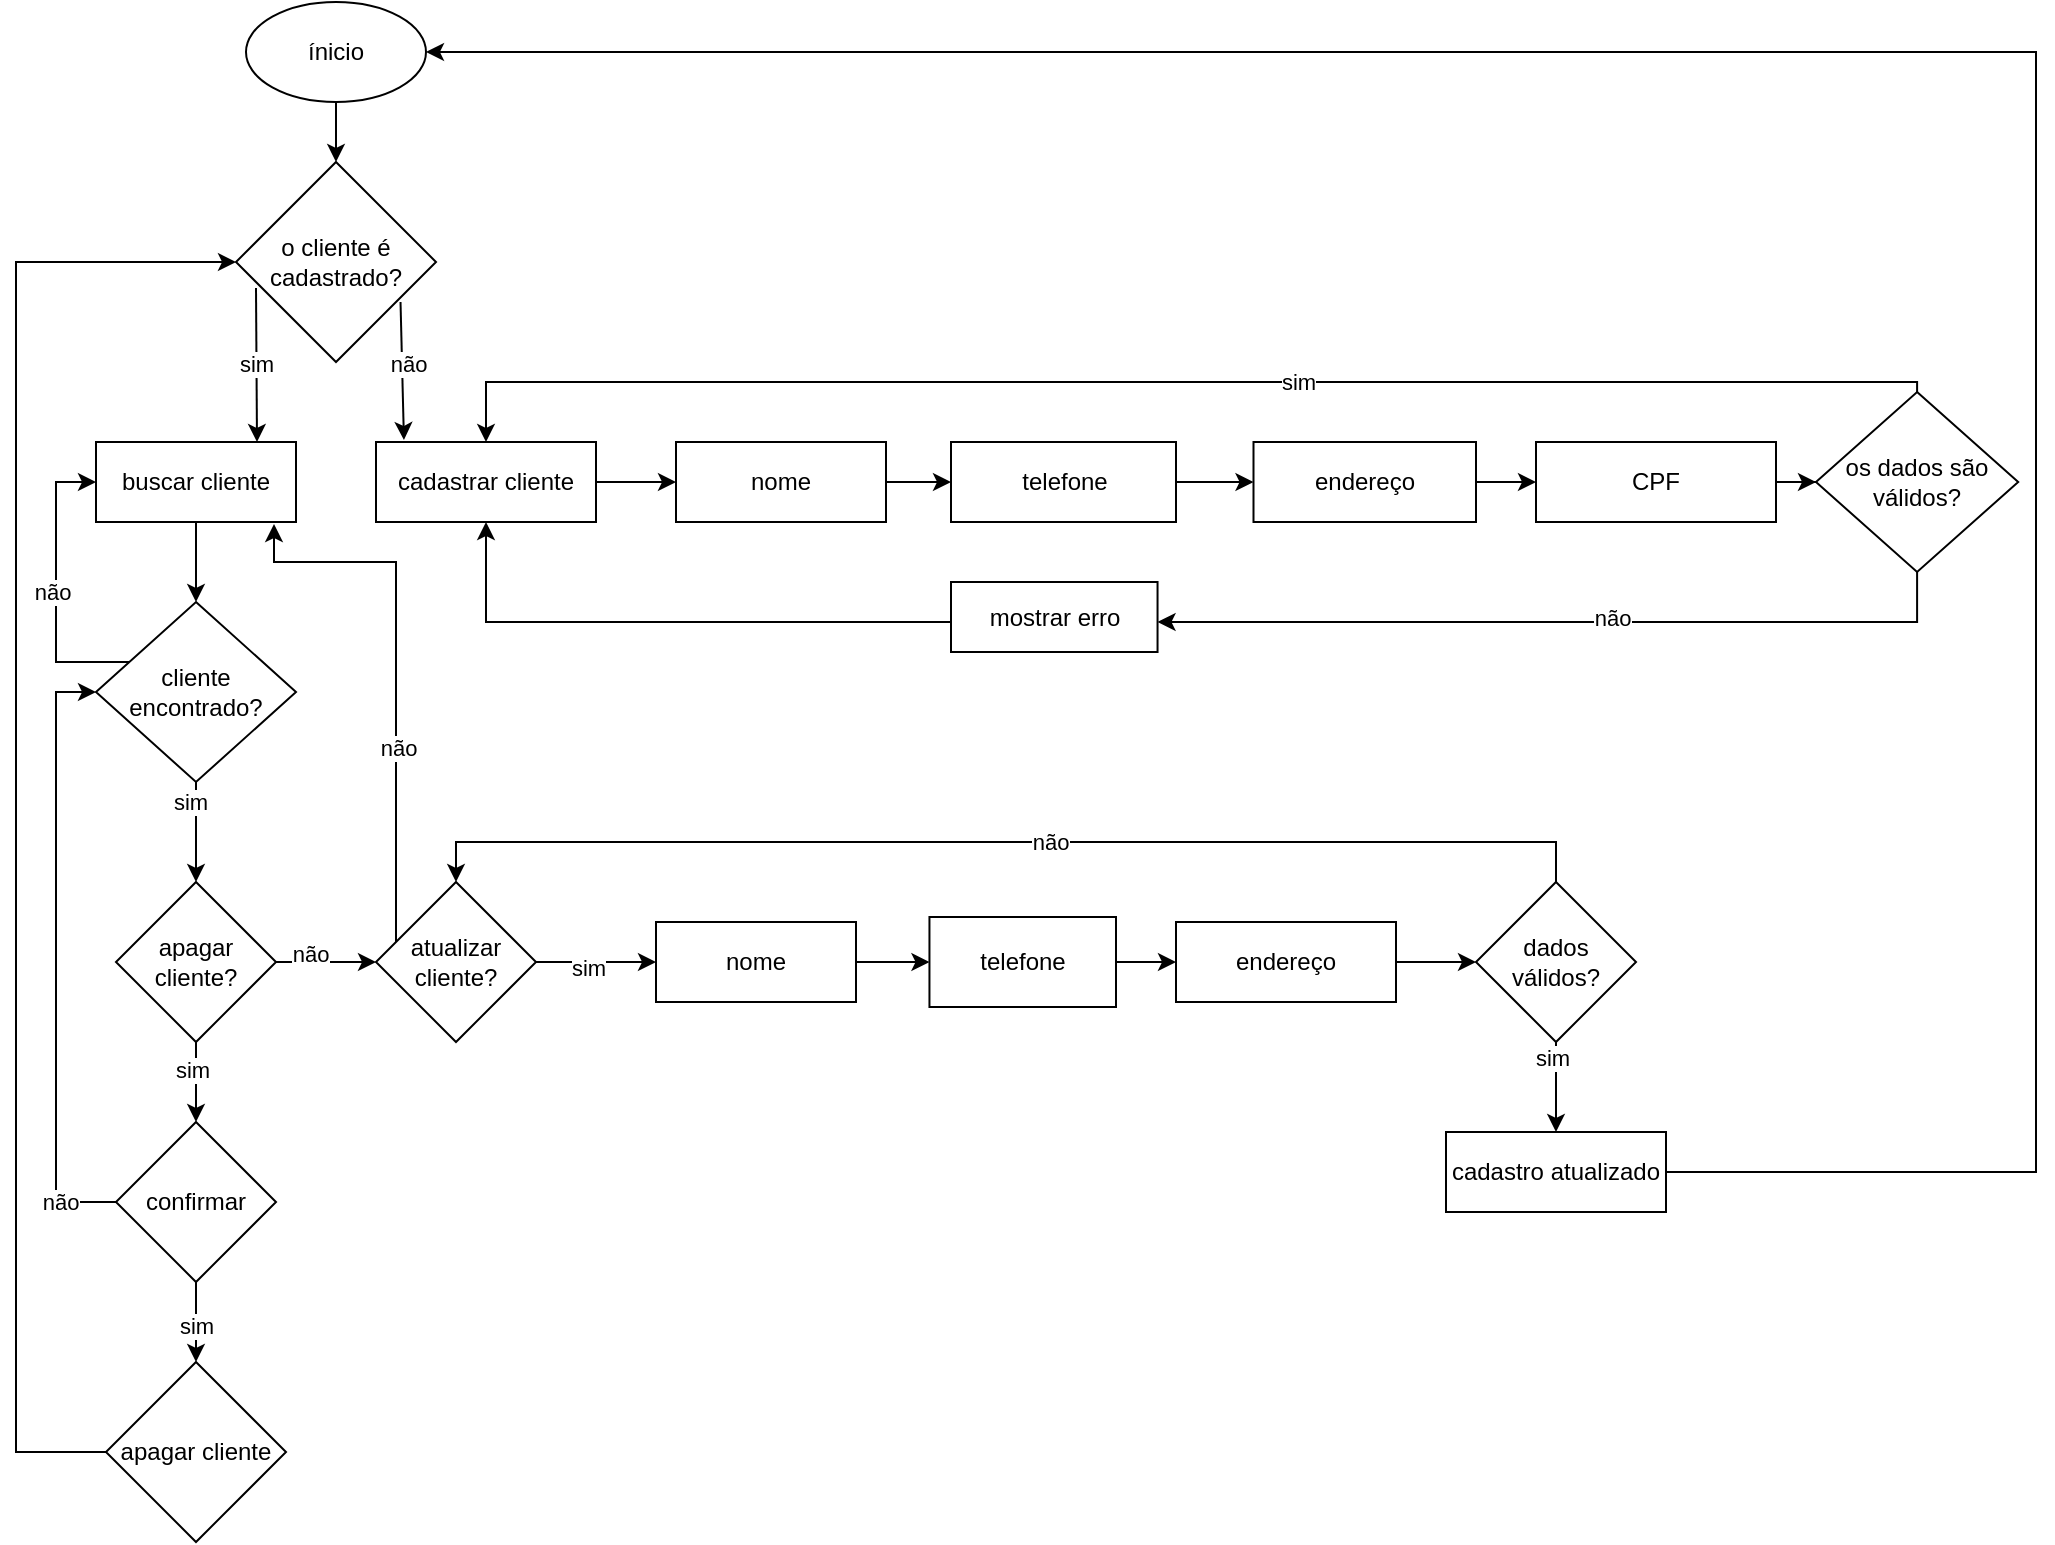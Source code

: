 <mxfile version="24.6.0" type="device" pages="6">
  <diagram name="Página-1" id="louto1YrXL30ZH2oLwXY">
    <mxGraphModel dx="2261" dy="782" grid="1" gridSize="10" guides="1" tooltips="1" connect="1" arrows="1" fold="1" page="1" pageScale="1" pageWidth="827" pageHeight="1169" math="0" shadow="0">
      <root>
        <mxCell id="0" />
        <mxCell id="1" parent="0" />
        <mxCell id="-z3Lu1zRRbeRSrd1owSY-5" value="" style="edgeStyle=orthogonalEdgeStyle;rounded=0;orthogonalLoop=1;jettySize=auto;html=1;" edge="1" parent="1" source="R13zUvl5x-ow0rg93U1--1" target="0MGvuUkC2hQWsxMSlu26-5">
          <mxGeometry relative="1" as="geometry" />
        </mxCell>
        <mxCell id="R13zUvl5x-ow0rg93U1--1" value="ínicio" style="ellipse;whiteSpace=wrap;html=1;" parent="1" vertex="1">
          <mxGeometry x="-305" width="90" height="50" as="geometry" />
        </mxCell>
        <mxCell id="0MGvuUkC2hQWsxMSlu26-11" value="" style="edgeStyle=orthogonalEdgeStyle;rounded=0;orthogonalLoop=1;jettySize=auto;html=1;" parent="1" source="R13zUvl5x-ow0rg93U1--33" target="0MGvuUkC2hQWsxMSlu26-10" edge="1">
          <mxGeometry relative="1" as="geometry" />
        </mxCell>
        <mxCell id="R13zUvl5x-ow0rg93U1--33" value="buscar cliente" style="rounded=0;whiteSpace=wrap;html=1;" parent="1" vertex="1">
          <mxGeometry x="-380" y="220" width="100" height="40" as="geometry" />
        </mxCell>
        <mxCell id="R13zUvl5x-ow0rg93U1--36" value="" style="edgeStyle=orthogonalEdgeStyle;rounded=0;orthogonalLoop=1;jettySize=auto;html=1;" parent="1" source="R13zUvl5x-ow0rg93U1--34" target="R13zUvl5x-ow0rg93U1--35" edge="1">
          <mxGeometry relative="1" as="geometry" />
        </mxCell>
        <mxCell id="R13zUvl5x-ow0rg93U1--34" value="cadastrar cliente" style="rounded=0;whiteSpace=wrap;html=1;" parent="1" vertex="1">
          <mxGeometry x="-240" y="220" width="110" height="40" as="geometry" />
        </mxCell>
        <mxCell id="R13zUvl5x-ow0rg93U1--38" value="" style="edgeStyle=orthogonalEdgeStyle;rounded=0;orthogonalLoop=1;jettySize=auto;html=1;" parent="1" source="R13zUvl5x-ow0rg93U1--35" target="R13zUvl5x-ow0rg93U1--37" edge="1">
          <mxGeometry relative="1" as="geometry" />
        </mxCell>
        <mxCell id="R13zUvl5x-ow0rg93U1--35" value="nome" style="whiteSpace=wrap;html=1;rounded=0;" parent="1" vertex="1">
          <mxGeometry x="-90" y="220" width="105" height="40" as="geometry" />
        </mxCell>
        <mxCell id="R13zUvl5x-ow0rg93U1--40" value="" style="edgeStyle=orthogonalEdgeStyle;rounded=0;orthogonalLoop=1;jettySize=auto;html=1;" parent="1" source="R13zUvl5x-ow0rg93U1--37" target="R13zUvl5x-ow0rg93U1--39" edge="1">
          <mxGeometry relative="1" as="geometry" />
        </mxCell>
        <mxCell id="R13zUvl5x-ow0rg93U1--37" value="telefone" style="whiteSpace=wrap;html=1;rounded=0;" parent="1" vertex="1">
          <mxGeometry x="47.5" y="220" width="112.5" height="40" as="geometry" />
        </mxCell>
        <mxCell id="-z3Lu1zRRbeRSrd1owSY-2" value="" style="edgeStyle=orthogonalEdgeStyle;rounded=0;orthogonalLoop=1;jettySize=auto;html=1;" edge="1" parent="1" source="R13zUvl5x-ow0rg93U1--39" target="-z3Lu1zRRbeRSrd1owSY-1">
          <mxGeometry relative="1" as="geometry" />
        </mxCell>
        <mxCell id="R13zUvl5x-ow0rg93U1--39" value="endereço" style="whiteSpace=wrap;html=1;rounded=0;" parent="1" vertex="1">
          <mxGeometry x="198.75" y="220" width="111.25" height="40" as="geometry" />
        </mxCell>
        <mxCell id="0-9jUQh1I0k9444GeBI5-8" value="" style="edgeStyle=orthogonalEdgeStyle;rounded=0;orthogonalLoop=1;jettySize=auto;html=1;" parent="1" source="R13zUvl5x-ow0rg93U1--41" target="0-9jUQh1I0k9444GeBI5-7" edge="1">
          <mxGeometry relative="1" as="geometry">
            <Array as="points">
              <mxPoint x="531" y="310" />
            </Array>
          </mxGeometry>
        </mxCell>
        <mxCell id="0-9jUQh1I0k9444GeBI5-9" value="não" style="edgeLabel;html=1;align=center;verticalAlign=middle;resizable=0;points=[];" parent="0-9jUQh1I0k9444GeBI5-8" vertex="1" connectable="0">
          <mxGeometry x="-0.12" y="-2" relative="1" as="geometry">
            <mxPoint as="offset" />
          </mxGeometry>
        </mxCell>
        <mxCell id="0MGvuUkC2hQWsxMSlu26-67" style="edgeStyle=orthogonalEdgeStyle;rounded=0;orthogonalLoop=1;jettySize=auto;html=1;entryX=0.5;entryY=0;entryDx=0;entryDy=0;" parent="1" source="R13zUvl5x-ow0rg93U1--41" target="R13zUvl5x-ow0rg93U1--34" edge="1">
          <mxGeometry relative="1" as="geometry">
            <Array as="points">
              <mxPoint x="531" y="190" />
              <mxPoint x="-185" y="190" />
            </Array>
          </mxGeometry>
        </mxCell>
        <mxCell id="0MGvuUkC2hQWsxMSlu26-68" value="sim" style="edgeLabel;html=1;align=center;verticalAlign=middle;resizable=0;points=[];" parent="0MGvuUkC2hQWsxMSlu26-67" vertex="1" connectable="0">
          <mxGeometry x="-0.16" relative="1" as="geometry">
            <mxPoint as="offset" />
          </mxGeometry>
        </mxCell>
        <mxCell id="R13zUvl5x-ow0rg93U1--41" value="os dados são válidos?" style="rhombus;whiteSpace=wrap;html=1;rounded=0;" parent="1" vertex="1">
          <mxGeometry x="480" y="195" width="101.1" height="90" as="geometry" />
        </mxCell>
        <mxCell id="0-9jUQh1I0k9444GeBI5-10" style="edgeStyle=orthogonalEdgeStyle;rounded=0;orthogonalLoop=1;jettySize=auto;html=1;entryX=0.5;entryY=1;entryDx=0;entryDy=0;" parent="1" source="0-9jUQh1I0k9444GeBI5-7" target="R13zUvl5x-ow0rg93U1--34" edge="1">
          <mxGeometry relative="1" as="geometry">
            <Array as="points">
              <mxPoint x="-185" y="310" />
            </Array>
          </mxGeometry>
        </mxCell>
        <mxCell id="0-9jUQh1I0k9444GeBI5-7" value="mostrar erro" style="whiteSpace=wrap;html=1;rounded=0;" parent="1" vertex="1">
          <mxGeometry x="47.5" y="290" width="103.27" height="35" as="geometry" />
        </mxCell>
        <mxCell id="0MGvuUkC2hQWsxMSlu26-1" value="" style="endArrow=classic;html=1;rounded=0;exitX=0.1;exitY=0.63;exitDx=0;exitDy=0;exitPerimeter=0;" parent="1" source="0MGvuUkC2hQWsxMSlu26-5" edge="1">
          <mxGeometry width="50" height="50" relative="1" as="geometry">
            <mxPoint x="-300" y="155" as="sourcePoint" />
            <mxPoint x="-299.5" y="220" as="targetPoint" />
            <Array as="points" />
          </mxGeometry>
        </mxCell>
        <mxCell id="0MGvuUkC2hQWsxMSlu26-3" value="sim" style="edgeLabel;html=1;align=center;verticalAlign=middle;resizable=0;points=[];" parent="0MGvuUkC2hQWsxMSlu26-1" vertex="1" connectable="0">
          <mxGeometry x="-0.015" relative="1" as="geometry">
            <mxPoint as="offset" />
          </mxGeometry>
        </mxCell>
        <mxCell id="0MGvuUkC2hQWsxMSlu26-5" value="o cliente é cadastrado?" style="rhombus;whiteSpace=wrap;html=1;" parent="1" vertex="1">
          <mxGeometry x="-310" y="80" width="100" height="100" as="geometry" />
        </mxCell>
        <mxCell id="0MGvuUkC2hQWsxMSlu26-7" value="" style="endArrow=classic;html=1;rounded=0;exitX=0.86;exitY=0.71;exitDx=0;exitDy=0;exitPerimeter=0;entryX=0.127;entryY=-0.025;entryDx=0;entryDy=0;entryPerimeter=0;" parent="1" target="R13zUvl5x-ow0rg93U1--34" edge="1">
          <mxGeometry width="50" height="50" relative="1" as="geometry">
            <mxPoint x="-227.74" y="150" as="sourcePoint" />
            <mxPoint x="-197.504" y="219" as="targetPoint" />
            <Array as="points" />
          </mxGeometry>
        </mxCell>
        <mxCell id="0MGvuUkC2hQWsxMSlu26-8" value="não" style="edgeLabel;html=1;align=center;verticalAlign=middle;resizable=0;points=[];" parent="0MGvuUkC2hQWsxMSlu26-7" vertex="1" connectable="0">
          <mxGeometry x="-0.099" y="3" relative="1" as="geometry">
            <mxPoint as="offset" />
          </mxGeometry>
        </mxCell>
        <mxCell id="0MGvuUkC2hQWsxMSlu26-13" style="edgeStyle=orthogonalEdgeStyle;rounded=0;orthogonalLoop=1;jettySize=auto;html=1;entryX=0;entryY=0.5;entryDx=0;entryDy=0;" parent="1" source="0MGvuUkC2hQWsxMSlu26-10" target="R13zUvl5x-ow0rg93U1--33" edge="1">
          <mxGeometry relative="1" as="geometry">
            <Array as="points">
              <mxPoint x="-400" y="330" />
              <mxPoint x="-400" y="240" />
            </Array>
          </mxGeometry>
        </mxCell>
        <mxCell id="0MGvuUkC2hQWsxMSlu26-14" value="não" style="edgeLabel;html=1;align=center;verticalAlign=middle;resizable=0;points=[];" parent="0MGvuUkC2hQWsxMSlu26-13" vertex="1" connectable="0">
          <mxGeometry x="-0.021" y="2" relative="1" as="geometry">
            <mxPoint as="offset" />
          </mxGeometry>
        </mxCell>
        <mxCell id="0MGvuUkC2hQWsxMSlu26-19" value="" style="edgeStyle=orthogonalEdgeStyle;rounded=0;orthogonalLoop=1;jettySize=auto;html=1;" parent="1" source="0MGvuUkC2hQWsxMSlu26-10" edge="1">
          <mxGeometry relative="1" as="geometry">
            <mxPoint x="-330" y="440" as="targetPoint" />
            <Array as="points">
              <mxPoint x="-330" y="410" />
              <mxPoint x="-330" y="410" />
            </Array>
          </mxGeometry>
        </mxCell>
        <mxCell id="0MGvuUkC2hQWsxMSlu26-20" value="sim" style="edgeLabel;html=1;align=center;verticalAlign=middle;resizable=0;points=[];" parent="0MGvuUkC2hQWsxMSlu26-19" vertex="1" connectable="0">
          <mxGeometry x="-0.6" y="-3" relative="1" as="geometry">
            <mxPoint as="offset" />
          </mxGeometry>
        </mxCell>
        <mxCell id="0MGvuUkC2hQWsxMSlu26-10" value="cliente encontrado?" style="rhombus;whiteSpace=wrap;html=1;rounded=0;" parent="1" vertex="1">
          <mxGeometry x="-380" y="300" width="100" height="90" as="geometry" />
        </mxCell>
        <mxCell id="0MGvuUkC2hQWsxMSlu26-24" value="" style="edgeStyle=orthogonalEdgeStyle;rounded=0;orthogonalLoop=1;jettySize=auto;html=1;" parent="1" source="0MGvuUkC2hQWsxMSlu26-21" target="0MGvuUkC2hQWsxMSlu26-23" edge="1">
          <mxGeometry relative="1" as="geometry" />
        </mxCell>
        <mxCell id="0MGvuUkC2hQWsxMSlu26-29" value="sim" style="edgeLabel;html=1;align=center;verticalAlign=middle;resizable=0;points=[];" parent="0MGvuUkC2hQWsxMSlu26-24" vertex="1" connectable="0">
          <mxGeometry x="-0.3" y="-2" relative="1" as="geometry">
            <mxPoint as="offset" />
          </mxGeometry>
        </mxCell>
        <mxCell id="0MGvuUkC2hQWsxMSlu26-40" value="" style="edgeStyle=orthogonalEdgeStyle;rounded=0;orthogonalLoop=1;jettySize=auto;html=1;" parent="1" source="0MGvuUkC2hQWsxMSlu26-21" target="0MGvuUkC2hQWsxMSlu26-39" edge="1">
          <mxGeometry relative="1" as="geometry" />
        </mxCell>
        <mxCell id="0MGvuUkC2hQWsxMSlu26-41" value="não" style="edgeLabel;html=1;align=center;verticalAlign=middle;resizable=0;points=[];" parent="0MGvuUkC2hQWsxMSlu26-40" vertex="1" connectable="0">
          <mxGeometry x="-0.32" y="4" relative="1" as="geometry">
            <mxPoint as="offset" />
          </mxGeometry>
        </mxCell>
        <mxCell id="0MGvuUkC2hQWsxMSlu26-21" value="apagar cliente?" style="rhombus;whiteSpace=wrap;html=1;rounded=0;" parent="1" vertex="1">
          <mxGeometry x="-370" y="440" width="80" height="80" as="geometry" />
        </mxCell>
        <mxCell id="0MGvuUkC2hQWsxMSlu26-26" value="" style="edgeStyle=orthogonalEdgeStyle;rounded=0;orthogonalLoop=1;jettySize=auto;html=1;" parent="1" source="0MGvuUkC2hQWsxMSlu26-23" target="0MGvuUkC2hQWsxMSlu26-25" edge="1">
          <mxGeometry relative="1" as="geometry" />
        </mxCell>
        <mxCell id="0MGvuUkC2hQWsxMSlu26-30" value="sim" style="edgeLabel;html=1;align=center;verticalAlign=middle;resizable=0;points=[];" parent="0MGvuUkC2hQWsxMSlu26-26" vertex="1" connectable="0">
          <mxGeometry x="0.1" relative="1" as="geometry">
            <mxPoint as="offset" />
          </mxGeometry>
        </mxCell>
        <mxCell id="0MGvuUkC2hQWsxMSlu26-35" style="edgeStyle=orthogonalEdgeStyle;rounded=0;orthogonalLoop=1;jettySize=auto;html=1;entryX=0;entryY=0.5;entryDx=0;entryDy=0;" parent="1" source="0MGvuUkC2hQWsxMSlu26-23" target="0MGvuUkC2hQWsxMSlu26-10" edge="1">
          <mxGeometry relative="1" as="geometry">
            <Array as="points">
              <mxPoint x="-400" y="600" />
              <mxPoint x="-400" y="345" />
            </Array>
          </mxGeometry>
        </mxCell>
        <mxCell id="0MGvuUkC2hQWsxMSlu26-36" value="não" style="edgeLabel;html=1;align=center;verticalAlign=middle;resizable=0;points=[];" parent="0MGvuUkC2hQWsxMSlu26-35" vertex="1" connectable="0">
          <mxGeometry x="-0.816" relative="1" as="geometry">
            <mxPoint as="offset" />
          </mxGeometry>
        </mxCell>
        <mxCell id="0MGvuUkC2hQWsxMSlu26-23" value="confirmar" style="rhombus;whiteSpace=wrap;html=1;rounded=0;" parent="1" vertex="1">
          <mxGeometry x="-370" y="560" width="80" height="80" as="geometry" />
        </mxCell>
        <mxCell id="0MGvuUkC2hQWsxMSlu26-28" style="edgeStyle=orthogonalEdgeStyle;rounded=0;orthogonalLoop=1;jettySize=auto;html=1;entryX=0;entryY=0.5;entryDx=0;entryDy=0;" parent="1" source="0MGvuUkC2hQWsxMSlu26-25" target="0MGvuUkC2hQWsxMSlu26-5" edge="1">
          <mxGeometry relative="1" as="geometry">
            <Array as="points">
              <mxPoint x="-420" y="725" />
              <mxPoint x="-420" y="130" />
            </Array>
          </mxGeometry>
        </mxCell>
        <mxCell id="0MGvuUkC2hQWsxMSlu26-25" value="apagar cliente" style="rhombus;whiteSpace=wrap;html=1;rounded=0;" parent="1" vertex="1">
          <mxGeometry x="-375" y="680" width="90" height="90" as="geometry" />
        </mxCell>
        <mxCell id="0MGvuUkC2hQWsxMSlu26-52" value="" style="edgeStyle=orthogonalEdgeStyle;rounded=0;orthogonalLoop=1;jettySize=auto;html=1;" parent="1" source="0MGvuUkC2hQWsxMSlu26-39" target="0MGvuUkC2hQWsxMSlu26-51" edge="1">
          <mxGeometry relative="1" as="geometry" />
        </mxCell>
        <mxCell id="0MGvuUkC2hQWsxMSlu26-59" value="sim" style="edgeLabel;html=1;align=center;verticalAlign=middle;resizable=0;points=[];" parent="0MGvuUkC2hQWsxMSlu26-52" vertex="1" connectable="0">
          <mxGeometry x="-0.15" y="-3" relative="1" as="geometry">
            <mxPoint as="offset" />
          </mxGeometry>
        </mxCell>
        <mxCell id="0MGvuUkC2hQWsxMSlu26-39" value="atualizar cliente?" style="rhombus;whiteSpace=wrap;html=1;rounded=0;" parent="1" vertex="1">
          <mxGeometry x="-240" y="440" width="80" height="80" as="geometry" />
        </mxCell>
        <mxCell id="0MGvuUkC2hQWsxMSlu26-45" style="edgeStyle=orthogonalEdgeStyle;rounded=0;orthogonalLoop=1;jettySize=auto;html=1;entryX=0.89;entryY=1.025;entryDx=0;entryDy=0;entryPerimeter=0;" parent="1" source="0MGvuUkC2hQWsxMSlu26-39" target="R13zUvl5x-ow0rg93U1--33" edge="1">
          <mxGeometry relative="1" as="geometry">
            <Array as="points">
              <mxPoint x="-230" y="280" />
              <mxPoint x="-291" y="280" />
            </Array>
          </mxGeometry>
        </mxCell>
        <mxCell id="0MGvuUkC2hQWsxMSlu26-46" value="não" style="edgeLabel;html=1;align=center;verticalAlign=middle;resizable=0;points=[];" parent="0MGvuUkC2hQWsxMSlu26-45" vertex="1" connectable="0">
          <mxGeometry x="-0.281" y="-1" relative="1" as="geometry">
            <mxPoint as="offset" />
          </mxGeometry>
        </mxCell>
        <mxCell id="0MGvuUkC2hQWsxMSlu26-54" value="" style="edgeStyle=orthogonalEdgeStyle;rounded=0;orthogonalLoop=1;jettySize=auto;html=1;" parent="1" source="0MGvuUkC2hQWsxMSlu26-51" target="0MGvuUkC2hQWsxMSlu26-53" edge="1">
          <mxGeometry relative="1" as="geometry" />
        </mxCell>
        <mxCell id="0MGvuUkC2hQWsxMSlu26-51" value="nome" style="whiteSpace=wrap;html=1;rounded=0;" parent="1" vertex="1">
          <mxGeometry x="-100" y="460" width="100" height="40" as="geometry" />
        </mxCell>
        <mxCell id="0MGvuUkC2hQWsxMSlu26-56" value="" style="edgeStyle=orthogonalEdgeStyle;rounded=0;orthogonalLoop=1;jettySize=auto;html=1;" parent="1" source="0MGvuUkC2hQWsxMSlu26-53" target="0MGvuUkC2hQWsxMSlu26-55" edge="1">
          <mxGeometry relative="1" as="geometry" />
        </mxCell>
        <mxCell id="0MGvuUkC2hQWsxMSlu26-53" value="telefone" style="whiteSpace=wrap;html=1;rounded=0;" parent="1" vertex="1">
          <mxGeometry x="36.73" y="457.5" width="93.27" height="45" as="geometry" />
        </mxCell>
        <mxCell id="0MGvuUkC2hQWsxMSlu26-58" value="" style="edgeStyle=orthogonalEdgeStyle;rounded=0;orthogonalLoop=1;jettySize=auto;html=1;" parent="1" source="0MGvuUkC2hQWsxMSlu26-55" target="0MGvuUkC2hQWsxMSlu26-57" edge="1">
          <mxGeometry relative="1" as="geometry" />
        </mxCell>
        <mxCell id="0MGvuUkC2hQWsxMSlu26-55" value="endereço" style="whiteSpace=wrap;html=1;rounded=0;" parent="1" vertex="1">
          <mxGeometry x="160" y="460" width="110" height="40" as="geometry" />
        </mxCell>
        <mxCell id="0MGvuUkC2hQWsxMSlu26-61" style="edgeStyle=orthogonalEdgeStyle;rounded=0;orthogonalLoop=1;jettySize=auto;html=1;entryX=0.5;entryY=0;entryDx=0;entryDy=0;" parent="1" source="0MGvuUkC2hQWsxMSlu26-57" target="0MGvuUkC2hQWsxMSlu26-39" edge="1">
          <mxGeometry relative="1" as="geometry">
            <Array as="points">
              <mxPoint x="350" y="420" />
              <mxPoint x="-200" y="420" />
            </Array>
          </mxGeometry>
        </mxCell>
        <mxCell id="0MGvuUkC2hQWsxMSlu26-62" value="não" style="edgeLabel;html=1;align=center;verticalAlign=middle;resizable=0;points=[];" parent="0MGvuUkC2hQWsxMSlu26-61" vertex="1" connectable="0">
          <mxGeometry x="-0.075" relative="1" as="geometry">
            <mxPoint as="offset" />
          </mxGeometry>
        </mxCell>
        <mxCell id="0MGvuUkC2hQWsxMSlu26-64" value="" style="edgeStyle=orthogonalEdgeStyle;rounded=0;orthogonalLoop=1;jettySize=auto;html=1;" parent="1" source="0MGvuUkC2hQWsxMSlu26-57" target="0MGvuUkC2hQWsxMSlu26-63" edge="1">
          <mxGeometry relative="1" as="geometry" />
        </mxCell>
        <mxCell id="0MGvuUkC2hQWsxMSlu26-65" value="sim" style="edgeLabel;html=1;align=center;verticalAlign=middle;resizable=0;points=[];" parent="0MGvuUkC2hQWsxMSlu26-64" vertex="1" connectable="0">
          <mxGeometry x="-0.644" y="-2" relative="1" as="geometry">
            <mxPoint as="offset" />
          </mxGeometry>
        </mxCell>
        <mxCell id="0MGvuUkC2hQWsxMSlu26-57" value="dados válidos?" style="rhombus;whiteSpace=wrap;html=1;rounded=0;" parent="1" vertex="1">
          <mxGeometry x="310" y="440" width="80" height="80" as="geometry" />
        </mxCell>
        <mxCell id="0MGvuUkC2hQWsxMSlu26-66" style="edgeStyle=orthogonalEdgeStyle;rounded=0;orthogonalLoop=1;jettySize=auto;html=1;entryX=1;entryY=0.5;entryDx=0;entryDy=0;" parent="1" source="0MGvuUkC2hQWsxMSlu26-63" target="R13zUvl5x-ow0rg93U1--1" edge="1">
          <mxGeometry relative="1" as="geometry">
            <Array as="points">
              <mxPoint x="590" y="585" />
              <mxPoint x="590" y="25" />
            </Array>
          </mxGeometry>
        </mxCell>
        <mxCell id="0MGvuUkC2hQWsxMSlu26-63" value="cadastro atualizado" style="rounded=0;whiteSpace=wrap;html=1;" parent="1" vertex="1">
          <mxGeometry x="295" y="565" width="110" height="40" as="geometry" />
        </mxCell>
        <mxCell id="-z3Lu1zRRbeRSrd1owSY-3" value="" style="edgeStyle=orthogonalEdgeStyle;rounded=0;orthogonalLoop=1;jettySize=auto;html=1;" edge="1" parent="1" source="-z3Lu1zRRbeRSrd1owSY-1" target="R13zUvl5x-ow0rg93U1--41">
          <mxGeometry relative="1" as="geometry" />
        </mxCell>
        <mxCell id="-z3Lu1zRRbeRSrd1owSY-1" value="CPF" style="rounded=0;whiteSpace=wrap;html=1;" vertex="1" parent="1">
          <mxGeometry x="340" y="220" width="120" height="40" as="geometry" />
        </mxCell>
      </root>
    </mxGraphModel>
  </diagram>
  <diagram id="gDACRDrU7-Lmz2l0eo1l" name="Página-2">
    <mxGraphModel dx="2261" dy="1951" grid="1" gridSize="10" guides="1" tooltips="1" connect="1" arrows="1" fold="1" page="1" pageScale="1" pageWidth="827" pageHeight="1169" math="0" shadow="0">
      <root>
        <mxCell id="0" />
        <mxCell id="1" parent="0" />
        <mxCell id="cqNTQ2aYA3eWZgkYHE7n-1" value="" style="edgeStyle=orthogonalEdgeStyle;rounded=0;orthogonalLoop=1;jettySize=auto;html=1;" parent="1" target="cqNTQ2aYA3eWZgkYHE7n-21" edge="1">
          <mxGeometry relative="1" as="geometry">
            <mxPoint x="-260" y="50" as="sourcePoint" />
          </mxGeometry>
        </mxCell>
        <mxCell id="cqNTQ2aYA3eWZgkYHE7n-2" value="" style="edgeStyle=orthogonalEdgeStyle;rounded=0;orthogonalLoop=1;jettySize=auto;html=1;" parent="1" source="cqNTQ2aYA3eWZgkYHE7n-3" target="cqNTQ2aYA3eWZgkYHE7n-28" edge="1">
          <mxGeometry relative="1" as="geometry" />
        </mxCell>
        <mxCell id="cqNTQ2aYA3eWZgkYHE7n-3" value="&lt;font style=&quot;vertical-align: inherit;&quot;&gt;&lt;font style=&quot;vertical-align: inherit;&quot;&gt;buscar fornecedor&lt;/font&gt;&lt;/font&gt;" style="rounded=0;whiteSpace=wrap;html=1;" parent="1" vertex="1">
          <mxGeometry x="-380" y="220" width="100" height="40" as="geometry" />
        </mxCell>
        <mxCell id="cqNTQ2aYA3eWZgkYHE7n-4" value="" style="edgeStyle=orthogonalEdgeStyle;rounded=0;orthogonalLoop=1;jettySize=auto;html=1;" parent="1" source="cqNTQ2aYA3eWZgkYHE7n-5" target="cqNTQ2aYA3eWZgkYHE7n-7" edge="1">
          <mxGeometry relative="1" as="geometry" />
        </mxCell>
        <mxCell id="cqNTQ2aYA3eWZgkYHE7n-5" value="&lt;font style=&quot;vertical-align: inherit;&quot;&gt;&lt;font style=&quot;vertical-align: inherit;&quot;&gt;cadastrar fornecedor&lt;/font&gt;&lt;/font&gt;" style="rounded=0;whiteSpace=wrap;html=1;" parent="1" vertex="1">
          <mxGeometry x="-240" y="220" width="110" height="40" as="geometry" />
        </mxCell>
        <mxCell id="cqNTQ2aYA3eWZgkYHE7n-6" value="" style="edgeStyle=orthogonalEdgeStyle;rounded=0;orthogonalLoop=1;jettySize=auto;html=1;" parent="1" source="cqNTQ2aYA3eWZgkYHE7n-7" target="cqNTQ2aYA3eWZgkYHE7n-9" edge="1">
          <mxGeometry relative="1" as="geometry" />
        </mxCell>
        <mxCell id="cqNTQ2aYA3eWZgkYHE7n-7" value="nome" style="whiteSpace=wrap;html=1;rounded=0;" parent="1" vertex="1">
          <mxGeometry x="-90" y="220" width="105" height="40" as="geometry" />
        </mxCell>
        <mxCell id="cqNTQ2aYA3eWZgkYHE7n-8" value="" style="edgeStyle=orthogonalEdgeStyle;rounded=0;orthogonalLoop=1;jettySize=auto;html=1;" parent="1" source="cqNTQ2aYA3eWZgkYHE7n-9" target="cqNTQ2aYA3eWZgkYHE7n-11" edge="1">
          <mxGeometry relative="1" as="geometry" />
        </mxCell>
        <mxCell id="cqNTQ2aYA3eWZgkYHE7n-9" value="telefone" style="whiteSpace=wrap;html=1;rounded=0;" parent="1" vertex="1">
          <mxGeometry x="47.5" y="220" width="112.5" height="40" as="geometry" />
        </mxCell>
        <mxCell id="P-Awlu5Bv44IT69txG1W-3" value="" style="edgeStyle=orthogonalEdgeStyle;rounded=0;orthogonalLoop=1;jettySize=auto;html=1;" edge="1" parent="1" source="cqNTQ2aYA3eWZgkYHE7n-11" target="P-Awlu5Bv44IT69txG1W-1">
          <mxGeometry relative="1" as="geometry" />
        </mxCell>
        <mxCell id="cqNTQ2aYA3eWZgkYHE7n-11" value="&lt;font style=&quot;vertical-align: inherit;&quot;&gt;&lt;font style=&quot;vertical-align: inherit;&quot;&gt;e-mail&lt;/font&gt;&lt;/font&gt;" style="whiteSpace=wrap;html=1;rounded=0;" parent="1" vertex="1">
          <mxGeometry x="198.75" y="220" width="111.25" height="40" as="geometry" />
        </mxCell>
        <mxCell id="cqNTQ2aYA3eWZgkYHE7n-12" value="" style="edgeStyle=orthogonalEdgeStyle;rounded=0;orthogonalLoop=1;jettySize=auto;html=1;" parent="1" source="cqNTQ2aYA3eWZgkYHE7n-16" target="cqNTQ2aYA3eWZgkYHE7n-18" edge="1">
          <mxGeometry relative="1" as="geometry">
            <Array as="points">
              <mxPoint x="570" y="240" />
              <mxPoint x="570" y="310" />
            </Array>
          </mxGeometry>
        </mxCell>
        <mxCell id="cqNTQ2aYA3eWZgkYHE7n-13" value="não" style="edgeLabel;html=1;align=center;verticalAlign=middle;resizable=0;points=[];" parent="cqNTQ2aYA3eWZgkYHE7n-12" vertex="1" connectable="0">
          <mxGeometry x="-0.12" y="-2" relative="1" as="geometry">
            <mxPoint as="offset" />
          </mxGeometry>
        </mxCell>
        <mxCell id="cqNTQ2aYA3eWZgkYHE7n-14" style="edgeStyle=orthogonalEdgeStyle;rounded=0;orthogonalLoop=1;jettySize=auto;html=1;entryX=0.5;entryY=0;entryDx=0;entryDy=0;" parent="1" source="cqNTQ2aYA3eWZgkYHE7n-16" target="cqNTQ2aYA3eWZgkYHE7n-5" edge="1">
          <mxGeometry relative="1" as="geometry">
            <Array as="points">
              <mxPoint x="571" y="170" />
              <mxPoint x="-185" y="170" />
            </Array>
          </mxGeometry>
        </mxCell>
        <mxCell id="cqNTQ2aYA3eWZgkYHE7n-15" value="sim" style="edgeLabel;html=1;align=center;verticalAlign=middle;resizable=0;points=[];" parent="cqNTQ2aYA3eWZgkYHE7n-14" vertex="1" connectable="0">
          <mxGeometry x="-0.16" relative="1" as="geometry">
            <mxPoint as="offset" />
          </mxGeometry>
        </mxCell>
        <mxCell id="cqNTQ2aYA3eWZgkYHE7n-16" value="os dados são válidos?" style="rhombus;whiteSpace=wrap;html=1;rounded=0;" parent="1" vertex="1">
          <mxGeometry x="500" y="195" width="101.1" height="90" as="geometry" />
        </mxCell>
        <mxCell id="cqNTQ2aYA3eWZgkYHE7n-17" style="edgeStyle=orthogonalEdgeStyle;rounded=0;orthogonalLoop=1;jettySize=auto;html=1;entryX=0.5;entryY=1;entryDx=0;entryDy=0;" parent="1" source="cqNTQ2aYA3eWZgkYHE7n-18" target="cqNTQ2aYA3eWZgkYHE7n-5" edge="1">
          <mxGeometry relative="1" as="geometry">
            <Array as="points">
              <mxPoint x="-185" y="310" />
            </Array>
          </mxGeometry>
        </mxCell>
        <mxCell id="cqNTQ2aYA3eWZgkYHE7n-18" value="mostrar erro" style="whiteSpace=wrap;html=1;rounded=0;" parent="1" vertex="1">
          <mxGeometry x="47.5" y="290" width="103.27" height="35" as="geometry" />
        </mxCell>
        <mxCell id="cqNTQ2aYA3eWZgkYHE7n-19" value="" style="endArrow=classic;html=1;rounded=0;exitX=0.1;exitY=0.63;exitDx=0;exitDy=0;exitPerimeter=0;" parent="1" edge="1">
          <mxGeometry width="50" height="50" relative="1" as="geometry">
            <mxPoint x="-308" y="129.3" as="sourcePoint" />
            <mxPoint x="-308" y="220" as="targetPoint" />
            <Array as="points" />
          </mxGeometry>
        </mxCell>
        <mxCell id="cqNTQ2aYA3eWZgkYHE7n-20" value="sim" style="edgeLabel;html=1;align=center;verticalAlign=middle;resizable=0;points=[];" parent="cqNTQ2aYA3eWZgkYHE7n-19" vertex="1" connectable="0">
          <mxGeometry x="-0.015" relative="1" as="geometry">
            <mxPoint as="offset" />
          </mxGeometry>
        </mxCell>
        <mxCell id="cqNTQ2aYA3eWZgkYHE7n-21" value="&lt;font style=&quot;vertical-align: inherit;&quot;&gt;&lt;font style=&quot;vertical-align: inherit;&quot;&gt;o fornecedor está cadastrado?&lt;/font&gt;&lt;/font&gt;" style="rhombus;whiteSpace=wrap;html=1;" parent="1" vertex="1">
          <mxGeometry x="-320" y="70" width="120" height="110" as="geometry" />
        </mxCell>
        <mxCell id="cqNTQ2aYA3eWZgkYHE7n-22" value="" style="endArrow=classic;html=1;rounded=0;exitX=0.86;exitY=0.71;exitDx=0;exitDy=0;exitPerimeter=0;entryX=0.127;entryY=-0.025;entryDx=0;entryDy=0;entryPerimeter=0;" parent="1" target="cqNTQ2aYA3eWZgkYHE7n-5" edge="1">
          <mxGeometry width="50" height="50" relative="1" as="geometry">
            <mxPoint x="-227.74" y="150" as="sourcePoint" />
            <mxPoint x="-197.504" y="219" as="targetPoint" />
            <Array as="points" />
          </mxGeometry>
        </mxCell>
        <mxCell id="cqNTQ2aYA3eWZgkYHE7n-23" value="não" style="edgeLabel;html=1;align=center;verticalAlign=middle;resizable=0;points=[];" parent="cqNTQ2aYA3eWZgkYHE7n-22" vertex="1" connectable="0">
          <mxGeometry x="-0.099" y="3" relative="1" as="geometry">
            <mxPoint as="offset" />
          </mxGeometry>
        </mxCell>
        <mxCell id="cqNTQ2aYA3eWZgkYHE7n-24" style="edgeStyle=orthogonalEdgeStyle;rounded=0;orthogonalLoop=1;jettySize=auto;html=1;entryX=0;entryY=0.5;entryDx=0;entryDy=0;" parent="1" source="cqNTQ2aYA3eWZgkYHE7n-28" target="cqNTQ2aYA3eWZgkYHE7n-3" edge="1">
          <mxGeometry relative="1" as="geometry">
            <Array as="points">
              <mxPoint x="-400" y="330" />
              <mxPoint x="-400" y="240" />
            </Array>
          </mxGeometry>
        </mxCell>
        <mxCell id="cqNTQ2aYA3eWZgkYHE7n-25" value="não" style="edgeLabel;html=1;align=center;verticalAlign=middle;resizable=0;points=[];" parent="cqNTQ2aYA3eWZgkYHE7n-24" vertex="1" connectable="0">
          <mxGeometry x="-0.021" y="2" relative="1" as="geometry">
            <mxPoint as="offset" />
          </mxGeometry>
        </mxCell>
        <mxCell id="cqNTQ2aYA3eWZgkYHE7n-26" value="" style="edgeStyle=orthogonalEdgeStyle;rounded=0;orthogonalLoop=1;jettySize=auto;html=1;" parent="1" source="cqNTQ2aYA3eWZgkYHE7n-28" edge="1">
          <mxGeometry relative="1" as="geometry">
            <mxPoint x="-330" y="440" as="targetPoint" />
            <Array as="points">
              <mxPoint x="-330" y="410" />
              <mxPoint x="-330" y="410" />
            </Array>
          </mxGeometry>
        </mxCell>
        <mxCell id="cqNTQ2aYA3eWZgkYHE7n-27" value="sim" style="edgeLabel;html=1;align=center;verticalAlign=middle;resizable=0;points=[];" parent="cqNTQ2aYA3eWZgkYHE7n-26" vertex="1" connectable="0">
          <mxGeometry x="-0.6" y="-3" relative="1" as="geometry">
            <mxPoint as="offset" />
          </mxGeometry>
        </mxCell>
        <mxCell id="cqNTQ2aYA3eWZgkYHE7n-28" value="&lt;font style=&quot;vertical-align: inherit;&quot;&gt;&lt;font style=&quot;vertical-align: inherit;&quot;&gt;fornecedor encontrado?&lt;/font&gt;&lt;/font&gt;" style="rhombus;whiteSpace=wrap;html=1;rounded=0;" parent="1" vertex="1">
          <mxGeometry x="-380" y="300" width="100" height="90" as="geometry" />
        </mxCell>
        <mxCell id="cqNTQ2aYA3eWZgkYHE7n-29" value="" style="edgeStyle=orthogonalEdgeStyle;rounded=0;orthogonalLoop=1;jettySize=auto;html=1;" parent="1" source="cqNTQ2aYA3eWZgkYHE7n-33" target="cqNTQ2aYA3eWZgkYHE7n-38" edge="1">
          <mxGeometry relative="1" as="geometry" />
        </mxCell>
        <mxCell id="cqNTQ2aYA3eWZgkYHE7n-30" value="sim" style="edgeLabel;html=1;align=center;verticalAlign=middle;resizable=0;points=[];" parent="cqNTQ2aYA3eWZgkYHE7n-29" vertex="1" connectable="0">
          <mxGeometry x="-0.3" y="-2" relative="1" as="geometry">
            <mxPoint as="offset" />
          </mxGeometry>
        </mxCell>
        <mxCell id="cqNTQ2aYA3eWZgkYHE7n-31" value="" style="edgeStyle=orthogonalEdgeStyle;rounded=0;orthogonalLoop=1;jettySize=auto;html=1;" parent="1" source="cqNTQ2aYA3eWZgkYHE7n-33" target="cqNTQ2aYA3eWZgkYHE7n-43" edge="1">
          <mxGeometry relative="1" as="geometry">
            <Array as="points">
              <mxPoint x="-250" y="485" />
              <mxPoint x="-250" y="485" />
            </Array>
          </mxGeometry>
        </mxCell>
        <mxCell id="cqNTQ2aYA3eWZgkYHE7n-32" value="não" style="edgeLabel;html=1;align=center;verticalAlign=middle;resizable=0;points=[];" parent="cqNTQ2aYA3eWZgkYHE7n-31" vertex="1" connectable="0">
          <mxGeometry x="-0.32" y="4" relative="1" as="geometry">
            <mxPoint as="offset" />
          </mxGeometry>
        </mxCell>
        <mxCell id="cqNTQ2aYA3eWZgkYHE7n-33" value="&lt;font style=&quot;vertical-align: inherit;&quot;&gt;&lt;font style=&quot;vertical-align: inherit;&quot;&gt;apagar fornecedor?&lt;/font&gt;&lt;/font&gt;" style="rhombus;whiteSpace=wrap;html=1;rounded=0;" parent="1" vertex="1">
          <mxGeometry x="-380" y="440" width="90" height="90" as="geometry" />
        </mxCell>
        <mxCell id="cqNTQ2aYA3eWZgkYHE7n-34" value="" style="edgeStyle=orthogonalEdgeStyle;rounded=0;orthogonalLoop=1;jettySize=auto;html=1;" parent="1" source="cqNTQ2aYA3eWZgkYHE7n-38" target="cqNTQ2aYA3eWZgkYHE7n-40" edge="1">
          <mxGeometry relative="1" as="geometry" />
        </mxCell>
        <mxCell id="cqNTQ2aYA3eWZgkYHE7n-35" value="sim" style="edgeLabel;html=1;align=center;verticalAlign=middle;resizable=0;points=[];" parent="cqNTQ2aYA3eWZgkYHE7n-34" vertex="1" connectable="0">
          <mxGeometry x="0.1" relative="1" as="geometry">
            <mxPoint as="offset" />
          </mxGeometry>
        </mxCell>
        <mxCell id="cqNTQ2aYA3eWZgkYHE7n-36" style="edgeStyle=orthogonalEdgeStyle;rounded=0;orthogonalLoop=1;jettySize=auto;html=1;entryX=0;entryY=0.5;entryDx=0;entryDy=0;" parent="1" source="cqNTQ2aYA3eWZgkYHE7n-38" target="cqNTQ2aYA3eWZgkYHE7n-28" edge="1">
          <mxGeometry relative="1" as="geometry">
            <Array as="points">
              <mxPoint x="-400" y="600" />
              <mxPoint x="-400" y="345" />
            </Array>
          </mxGeometry>
        </mxCell>
        <mxCell id="cqNTQ2aYA3eWZgkYHE7n-37" value="não" style="edgeLabel;html=1;align=center;verticalAlign=middle;resizable=0;points=[];" parent="cqNTQ2aYA3eWZgkYHE7n-36" vertex="1" connectable="0">
          <mxGeometry x="-0.816" relative="1" as="geometry">
            <mxPoint as="offset" />
          </mxGeometry>
        </mxCell>
        <mxCell id="cqNTQ2aYA3eWZgkYHE7n-38" value="confirmar" style="rhombus;whiteSpace=wrap;html=1;rounded=0;" parent="1" vertex="1">
          <mxGeometry x="-375" y="565" width="80" height="80" as="geometry" />
        </mxCell>
        <mxCell id="6gB3CohbyRLGUaX-AqrX-2" style="edgeStyle=orthogonalEdgeStyle;rounded=0;orthogonalLoop=1;jettySize=auto;html=1;entryX=0;entryY=0.5;entryDx=0;entryDy=0;" parent="1" source="cqNTQ2aYA3eWZgkYHE7n-40" target="cqNTQ2aYA3eWZgkYHE7n-21" edge="1">
          <mxGeometry relative="1" as="geometry">
            <Array as="points">
              <mxPoint x="-420" y="725" />
              <mxPoint x="-420" y="125" />
            </Array>
          </mxGeometry>
        </mxCell>
        <mxCell id="cqNTQ2aYA3eWZgkYHE7n-40" value="&lt;font style=&quot;vertical-align: inherit;&quot;&gt;&lt;font style=&quot;vertical-align: inherit;&quot;&gt;apagar fornecedor&lt;/font&gt;&lt;/font&gt;" style="rhombus;whiteSpace=wrap;html=1;rounded=0;" parent="1" vertex="1">
          <mxGeometry x="-380" y="680" width="90" height="90" as="geometry" />
        </mxCell>
        <mxCell id="cqNTQ2aYA3eWZgkYHE7n-41" value="" style="edgeStyle=orthogonalEdgeStyle;rounded=0;orthogonalLoop=1;jettySize=auto;html=1;" parent="1" source="cqNTQ2aYA3eWZgkYHE7n-43" target="cqNTQ2aYA3eWZgkYHE7n-47" edge="1">
          <mxGeometry relative="1" as="geometry">
            <Array as="points">
              <mxPoint x="-110" y="485" />
              <mxPoint x="-110" y="485" />
            </Array>
          </mxGeometry>
        </mxCell>
        <mxCell id="cqNTQ2aYA3eWZgkYHE7n-42" value="sim" style="edgeLabel;html=1;align=center;verticalAlign=middle;resizable=0;points=[];" parent="cqNTQ2aYA3eWZgkYHE7n-41" vertex="1" connectable="0">
          <mxGeometry x="-0.15" y="-3" relative="1" as="geometry">
            <mxPoint as="offset" />
          </mxGeometry>
        </mxCell>
        <mxCell id="cqNTQ2aYA3eWZgkYHE7n-43" value="&lt;font style=&quot;vertical-align: inherit;&quot;&gt;&lt;font style=&quot;vertical-align: inherit;&quot;&gt;atualizar fornecedor?&lt;/font&gt;&lt;/font&gt;" style="rhombus;whiteSpace=wrap;html=1;rounded=0;" parent="1" vertex="1">
          <mxGeometry x="-240" y="440" width="90" height="90" as="geometry" />
        </mxCell>
        <mxCell id="cqNTQ2aYA3eWZgkYHE7n-44" style="edgeStyle=orthogonalEdgeStyle;rounded=0;orthogonalLoop=1;jettySize=auto;html=1;entryX=0.89;entryY=1.025;entryDx=0;entryDy=0;entryPerimeter=0;" parent="1" source="cqNTQ2aYA3eWZgkYHE7n-43" target="cqNTQ2aYA3eWZgkYHE7n-3" edge="1">
          <mxGeometry relative="1" as="geometry">
            <Array as="points">
              <mxPoint x="-230" y="270" />
              <mxPoint x="-291" y="270" />
            </Array>
          </mxGeometry>
        </mxCell>
        <mxCell id="cqNTQ2aYA3eWZgkYHE7n-45" value="não" style="edgeLabel;html=1;align=center;verticalAlign=middle;resizable=0;points=[];" parent="cqNTQ2aYA3eWZgkYHE7n-44" vertex="1" connectable="0">
          <mxGeometry x="-0.281" y="-1" relative="1" as="geometry">
            <mxPoint as="offset" />
          </mxGeometry>
        </mxCell>
        <mxCell id="cqNTQ2aYA3eWZgkYHE7n-46" value="" style="edgeStyle=orthogonalEdgeStyle;rounded=0;orthogonalLoop=1;jettySize=auto;html=1;" parent="1" source="cqNTQ2aYA3eWZgkYHE7n-47" target="cqNTQ2aYA3eWZgkYHE7n-49" edge="1">
          <mxGeometry relative="1" as="geometry" />
        </mxCell>
        <mxCell id="cqNTQ2aYA3eWZgkYHE7n-47" value="nome" style="whiteSpace=wrap;html=1;rounded=0;" parent="1" vertex="1">
          <mxGeometry x="-100" y="460" width="100" height="40" as="geometry" />
        </mxCell>
        <mxCell id="cqNTQ2aYA3eWZgkYHE7n-48" value="" style="edgeStyle=orthogonalEdgeStyle;rounded=0;orthogonalLoop=1;jettySize=auto;html=1;" parent="1" source="cqNTQ2aYA3eWZgkYHE7n-49" target="cqNTQ2aYA3eWZgkYHE7n-51" edge="1">
          <mxGeometry relative="1" as="geometry" />
        </mxCell>
        <mxCell id="cqNTQ2aYA3eWZgkYHE7n-49" value="telefone" style="whiteSpace=wrap;html=1;rounded=0;" parent="1" vertex="1">
          <mxGeometry x="36.73" y="457.5" width="93.27" height="45" as="geometry" />
        </mxCell>
        <mxCell id="cqNTQ2aYA3eWZgkYHE7n-50" value="" style="edgeStyle=orthogonalEdgeStyle;rounded=0;orthogonalLoop=1;jettySize=auto;html=1;" parent="1" source="cqNTQ2aYA3eWZgkYHE7n-51" target="cqNTQ2aYA3eWZgkYHE7n-56" edge="1">
          <mxGeometry relative="1" as="geometry" />
        </mxCell>
        <mxCell id="cqNTQ2aYA3eWZgkYHE7n-51" value="&lt;font style=&quot;vertical-align: inherit;&quot;&gt;&lt;font style=&quot;vertical-align: inherit;&quot;&gt;e-mail&lt;/font&gt;&lt;/font&gt;" style="whiteSpace=wrap;html=1;rounded=0;" parent="1" vertex="1">
          <mxGeometry x="160" y="460" width="110" height="40" as="geometry" />
        </mxCell>
        <mxCell id="cqNTQ2aYA3eWZgkYHE7n-52" style="edgeStyle=orthogonalEdgeStyle;rounded=0;orthogonalLoop=1;jettySize=auto;html=1;entryX=0.5;entryY=0;entryDx=0;entryDy=0;" parent="1" source="cqNTQ2aYA3eWZgkYHE7n-56" target="cqNTQ2aYA3eWZgkYHE7n-43" edge="1">
          <mxGeometry relative="1" as="geometry">
            <Array as="points">
              <mxPoint x="350" y="420" />
              <mxPoint x="-200" y="420" />
            </Array>
          </mxGeometry>
        </mxCell>
        <mxCell id="cqNTQ2aYA3eWZgkYHE7n-53" value="não" style="edgeLabel;html=1;align=center;verticalAlign=middle;resizable=0;points=[];" parent="cqNTQ2aYA3eWZgkYHE7n-52" vertex="1" connectable="0">
          <mxGeometry x="-0.075" relative="1" as="geometry">
            <mxPoint as="offset" />
          </mxGeometry>
        </mxCell>
        <mxCell id="cqNTQ2aYA3eWZgkYHE7n-54" value="" style="edgeStyle=orthogonalEdgeStyle;rounded=0;orthogonalLoop=1;jettySize=auto;html=1;" parent="1" source="cqNTQ2aYA3eWZgkYHE7n-56" target="cqNTQ2aYA3eWZgkYHE7n-58" edge="1">
          <mxGeometry relative="1" as="geometry" />
        </mxCell>
        <mxCell id="cqNTQ2aYA3eWZgkYHE7n-55" value="sim" style="edgeLabel;html=1;align=center;verticalAlign=middle;resizable=0;points=[];" parent="cqNTQ2aYA3eWZgkYHE7n-54" vertex="1" connectable="0">
          <mxGeometry x="-0.644" y="-2" relative="1" as="geometry">
            <mxPoint as="offset" />
          </mxGeometry>
        </mxCell>
        <mxCell id="cqNTQ2aYA3eWZgkYHE7n-56" value="dados válidos?" style="rhombus;whiteSpace=wrap;html=1;rounded=0;" parent="1" vertex="1">
          <mxGeometry x="310" y="440" width="80" height="80" as="geometry" />
        </mxCell>
        <mxCell id="cqNTQ2aYA3eWZgkYHE7n-57" style="edgeStyle=orthogonalEdgeStyle;rounded=0;orthogonalLoop=1;jettySize=auto;html=1;entryX=1;entryY=0.5;entryDx=0;entryDy=0;" parent="1" source="cqNTQ2aYA3eWZgkYHE7n-58" edge="1">
          <mxGeometry relative="1" as="geometry">
            <mxPoint x="-215" y="25" as="targetPoint" />
            <Array as="points">
              <mxPoint x="620" y="585" />
              <mxPoint x="620" y="25" />
            </Array>
          </mxGeometry>
        </mxCell>
        <mxCell id="cqNTQ2aYA3eWZgkYHE7n-58" value="cadastro atualizado" style="rounded=0;whiteSpace=wrap;html=1;" parent="1" vertex="1">
          <mxGeometry x="295" y="565" width="110" height="40" as="geometry" />
        </mxCell>
        <mxCell id="2TVOjm2Vf6RCmVEgZeKG-1" value="início" style="ellipse;whiteSpace=wrap;html=1;" parent="1" vertex="1">
          <mxGeometry x="-320" y="-20" width="110" height="70" as="geometry" />
        </mxCell>
        <mxCell id="P-Awlu5Bv44IT69txG1W-4" value="" style="edgeStyle=orthogonalEdgeStyle;rounded=0;orthogonalLoop=1;jettySize=auto;html=1;" edge="1" parent="1" source="P-Awlu5Bv44IT69txG1W-1" target="cqNTQ2aYA3eWZgkYHE7n-16">
          <mxGeometry relative="1" as="geometry">
            <Array as="points">
              <mxPoint x="510" y="240" />
              <mxPoint x="510" y="240" />
            </Array>
          </mxGeometry>
        </mxCell>
        <mxCell id="P-Awlu5Bv44IT69txG1W-1" value="CNPJ" style="rounded=0;whiteSpace=wrap;html=1;" vertex="1" parent="1">
          <mxGeometry x="350" y="220" width="120" height="40" as="geometry" />
        </mxCell>
      </root>
    </mxGraphModel>
  </diagram>
  <diagram id="rfQKCeb_F94Ljy_nO2BS" name="Página-3">
    <mxGraphModel dx="2261" dy="1951" grid="1" gridSize="10" guides="1" tooltips="1" connect="1" arrows="1" fold="1" page="1" pageScale="1" pageWidth="827" pageHeight="1169" math="0" shadow="0">
      <root>
        <mxCell id="0" />
        <mxCell id="1" parent="0" />
        <mxCell id="SQy-ydgJeXxvECBfMKEA-1" value="" style="edgeStyle=orthogonalEdgeStyle;rounded=0;orthogonalLoop=1;jettySize=auto;html=1;" edge="1" parent="1" source="SQy-ydgJeXxvECBfMKEA-2" target="SQy-ydgJeXxvECBfMKEA-22">
          <mxGeometry relative="1" as="geometry" />
        </mxCell>
        <mxCell id="SQy-ydgJeXxvECBfMKEA-2" value="ínicio" style="ellipse;whiteSpace=wrap;html=1;" vertex="1" parent="1">
          <mxGeometry x="-318" y="-20" width="114" height="70" as="geometry" />
        </mxCell>
        <mxCell id="SQy-ydgJeXxvECBfMKEA-3" value="" style="edgeStyle=orthogonalEdgeStyle;rounded=0;orthogonalLoop=1;jettySize=auto;html=1;" edge="1" parent="1" source="SQy-ydgJeXxvECBfMKEA-4" target="SQy-ydgJeXxvECBfMKEA-29">
          <mxGeometry relative="1" as="geometry" />
        </mxCell>
        <mxCell id="SQy-ydgJeXxvECBfMKEA-4" value="buscar matéria prima" style="rounded=0;whiteSpace=wrap;html=1;" vertex="1" parent="1">
          <mxGeometry x="-381" y="220" width="100" height="40" as="geometry" />
        </mxCell>
        <mxCell id="SQy-ydgJeXxvECBfMKEA-5" value="" style="edgeStyle=orthogonalEdgeStyle;rounded=0;orthogonalLoop=1;jettySize=auto;html=1;" edge="1" parent="1" source="SQy-ydgJeXxvECBfMKEA-6" target="SQy-ydgJeXxvECBfMKEA-8">
          <mxGeometry relative="1" as="geometry" />
        </mxCell>
        <mxCell id="SQy-ydgJeXxvECBfMKEA-6" value="cadastrar matéria prima" style="rounded=0;whiteSpace=wrap;html=1;" vertex="1" parent="1">
          <mxGeometry x="-241" y="220" width="110" height="40" as="geometry" />
        </mxCell>
        <mxCell id="SQy-ydgJeXxvECBfMKEA-7" value="" style="edgeStyle=orthogonalEdgeStyle;rounded=0;orthogonalLoop=1;jettySize=auto;html=1;" edge="1" parent="1" source="SQy-ydgJeXxvECBfMKEA-8" target="SQy-ydgJeXxvECBfMKEA-10">
          <mxGeometry relative="1" as="geometry" />
        </mxCell>
        <mxCell id="SQy-ydgJeXxvECBfMKEA-8" value="nome" style="whiteSpace=wrap;html=1;rounded=0;" vertex="1" parent="1">
          <mxGeometry x="-91" y="220" width="105" height="40" as="geometry" />
        </mxCell>
        <mxCell id="SQy-ydgJeXxvECBfMKEA-9" value="" style="edgeStyle=orthogonalEdgeStyle;rounded=0;orthogonalLoop=1;jettySize=auto;html=1;" edge="1" parent="1" source="SQy-ydgJeXxvECBfMKEA-10" target="SQy-ydgJeXxvECBfMKEA-12">
          <mxGeometry relative="1" as="geometry" />
        </mxCell>
        <mxCell id="SQy-ydgJeXxvECBfMKEA-10" value="unidade" style="whiteSpace=wrap;html=1;rounded=0;" vertex="1" parent="1">
          <mxGeometry x="46.5" y="220" width="112.5" height="40" as="geometry" />
        </mxCell>
        <mxCell id="SQy-ydgJeXxvECBfMKEA-11" value="" style="edgeStyle=orthogonalEdgeStyle;rounded=0;orthogonalLoop=1;jettySize=auto;html=1;" edge="1" parent="1" source="SQy-ydgJeXxvECBfMKEA-12" target="SQy-ydgJeXxvECBfMKEA-17">
          <mxGeometry relative="1" as="geometry" />
        </mxCell>
        <mxCell id="SQy-ydgJeXxvECBfMKEA-12" value="código" style="whiteSpace=wrap;html=1;rounded=0;" vertex="1" parent="1">
          <mxGeometry x="197.75" y="220" width="111.25" height="40" as="geometry" />
        </mxCell>
        <mxCell id="SQy-ydgJeXxvECBfMKEA-13" value="" style="edgeStyle=orthogonalEdgeStyle;rounded=0;orthogonalLoop=1;jettySize=auto;html=1;" edge="1" parent="1" source="SQy-ydgJeXxvECBfMKEA-17" target="SQy-ydgJeXxvECBfMKEA-19">
          <mxGeometry relative="1" as="geometry">
            <Array as="points">
              <mxPoint x="390" y="310" />
            </Array>
          </mxGeometry>
        </mxCell>
        <mxCell id="SQy-ydgJeXxvECBfMKEA-14" value="não" style="edgeLabel;html=1;align=center;verticalAlign=middle;resizable=0;points=[];" vertex="1" connectable="0" parent="SQy-ydgJeXxvECBfMKEA-13">
          <mxGeometry x="-0.12" y="-2" relative="1" as="geometry">
            <mxPoint as="offset" />
          </mxGeometry>
        </mxCell>
        <mxCell id="SQy-ydgJeXxvECBfMKEA-15" style="edgeStyle=orthogonalEdgeStyle;rounded=0;orthogonalLoop=1;jettySize=auto;html=1;entryX=0.5;entryY=0;entryDx=0;entryDy=0;" edge="1" parent="1" source="SQy-ydgJeXxvECBfMKEA-17" target="SQy-ydgJeXxvECBfMKEA-6">
          <mxGeometry relative="1" as="geometry">
            <Array as="points">
              <mxPoint x="-186" y="200" />
            </Array>
          </mxGeometry>
        </mxCell>
        <mxCell id="SQy-ydgJeXxvECBfMKEA-16" value="sim" style="edgeLabel;html=1;align=center;verticalAlign=middle;resizable=0;points=[];" vertex="1" connectable="0" parent="SQy-ydgJeXxvECBfMKEA-15">
          <mxGeometry x="-0.16" relative="1" as="geometry">
            <mxPoint as="offset" />
          </mxGeometry>
        </mxCell>
        <mxCell id="SQy-ydgJeXxvECBfMKEA-17" value="os dados são válidos?" style="rhombus;whiteSpace=wrap;html=1;rounded=0;" vertex="1" parent="1">
          <mxGeometry x="339" y="195" width="101.1" height="90" as="geometry" />
        </mxCell>
        <mxCell id="SQy-ydgJeXxvECBfMKEA-18" style="edgeStyle=orthogonalEdgeStyle;rounded=0;orthogonalLoop=1;jettySize=auto;html=1;entryX=0.5;entryY=1;entryDx=0;entryDy=0;" edge="1" parent="1" source="SQy-ydgJeXxvECBfMKEA-19" target="SQy-ydgJeXxvECBfMKEA-6">
          <mxGeometry relative="1" as="geometry">
            <Array as="points">
              <mxPoint x="-186" y="310" />
            </Array>
          </mxGeometry>
        </mxCell>
        <mxCell id="SQy-ydgJeXxvECBfMKEA-19" value="mostrar erro" style="whiteSpace=wrap;html=1;rounded=0;" vertex="1" parent="1">
          <mxGeometry x="46.5" y="290" width="103.27" height="35" as="geometry" />
        </mxCell>
        <mxCell id="SQy-ydgJeXxvECBfMKEA-20" value="" style="endArrow=classic;html=1;rounded=0;exitX=0.067;exitY=0.558;exitDx=0;exitDy=0;exitPerimeter=0;entryX=0.68;entryY=-0.075;entryDx=0;entryDy=0;entryPerimeter=0;" edge="1" parent="1" source="SQy-ydgJeXxvECBfMKEA-22" target="SQy-ydgJeXxvECBfMKEA-4">
          <mxGeometry width="50" height="50" relative="1" as="geometry">
            <mxPoint x="-301" y="155" as="sourcePoint" />
            <mxPoint x="-309" y="220" as="targetPoint" />
            <Array as="points" />
          </mxGeometry>
        </mxCell>
        <mxCell id="SQy-ydgJeXxvECBfMKEA-21" value="sim" style="edgeLabel;html=1;align=center;verticalAlign=middle;resizable=0;points=[];" vertex="1" connectable="0" parent="SQy-ydgJeXxvECBfMKEA-20">
          <mxGeometry x="-0.015" relative="1" as="geometry">
            <mxPoint as="offset" />
          </mxGeometry>
        </mxCell>
        <mxCell id="SQy-ydgJeXxvECBfMKEA-22" value="a matéria prima é cadastrada?" style="rhombus;whiteSpace=wrap;html=1;" vertex="1" parent="1">
          <mxGeometry x="-321" y="75" width="120" height="120" as="geometry" />
        </mxCell>
        <mxCell id="SQy-ydgJeXxvECBfMKEA-23" value="" style="endArrow=classic;html=1;rounded=0;exitX=0.892;exitY=0.617;exitDx=0;exitDy=0;exitPerimeter=0;entryX=0.25;entryY=0;entryDx=0;entryDy=0;" edge="1" parent="1" target="SQy-ydgJeXxvECBfMKEA-6" source="SQy-ydgJeXxvECBfMKEA-22">
          <mxGeometry width="50" height="50" relative="1" as="geometry">
            <mxPoint x="-228.74" y="150" as="sourcePoint" />
            <mxPoint x="-210" y="210" as="targetPoint" />
            <Array as="points" />
          </mxGeometry>
        </mxCell>
        <mxCell id="SQy-ydgJeXxvECBfMKEA-24" value="não" style="edgeLabel;html=1;align=center;verticalAlign=middle;resizable=0;points=[];" vertex="1" connectable="0" parent="SQy-ydgJeXxvECBfMKEA-23">
          <mxGeometry x="-0.099" y="3" relative="1" as="geometry">
            <mxPoint as="offset" />
          </mxGeometry>
        </mxCell>
        <mxCell id="SQy-ydgJeXxvECBfMKEA-25" style="edgeStyle=orthogonalEdgeStyle;rounded=0;orthogonalLoop=1;jettySize=auto;html=1;entryX=0;entryY=0.5;entryDx=0;entryDy=0;" edge="1" parent="1" source="SQy-ydgJeXxvECBfMKEA-29" target="SQy-ydgJeXxvECBfMKEA-4">
          <mxGeometry relative="1" as="geometry">
            <Array as="points">
              <mxPoint x="-401" y="330" />
              <mxPoint x="-401" y="240" />
            </Array>
          </mxGeometry>
        </mxCell>
        <mxCell id="SQy-ydgJeXxvECBfMKEA-26" value="não" style="edgeLabel;html=1;align=center;verticalAlign=middle;resizable=0;points=[];" vertex="1" connectable="0" parent="SQy-ydgJeXxvECBfMKEA-25">
          <mxGeometry x="-0.021" y="2" relative="1" as="geometry">
            <mxPoint as="offset" />
          </mxGeometry>
        </mxCell>
        <mxCell id="SQy-ydgJeXxvECBfMKEA-27" value="" style="edgeStyle=orthogonalEdgeStyle;rounded=0;orthogonalLoop=1;jettySize=auto;html=1;" edge="1" parent="1" source="SQy-ydgJeXxvECBfMKEA-29">
          <mxGeometry relative="1" as="geometry">
            <mxPoint x="-331" y="440" as="targetPoint" />
            <Array as="points">
              <mxPoint x="-331" y="410" />
              <mxPoint x="-331" y="410" />
            </Array>
          </mxGeometry>
        </mxCell>
        <mxCell id="SQy-ydgJeXxvECBfMKEA-28" value="sim" style="edgeLabel;html=1;align=center;verticalAlign=middle;resizable=0;points=[];" vertex="1" connectable="0" parent="SQy-ydgJeXxvECBfMKEA-27">
          <mxGeometry x="-0.6" y="-3" relative="1" as="geometry">
            <mxPoint as="offset" />
          </mxGeometry>
        </mxCell>
        <mxCell id="SQy-ydgJeXxvECBfMKEA-29" value="matéria prima encontrada?" style="rhombus;whiteSpace=wrap;html=1;rounded=0;" vertex="1" parent="1">
          <mxGeometry x="-381" y="300" width="100" height="90" as="geometry" />
        </mxCell>
        <mxCell id="SQy-ydgJeXxvECBfMKEA-30" value="" style="edgeStyle=orthogonalEdgeStyle;rounded=0;orthogonalLoop=1;jettySize=auto;html=1;" edge="1" parent="1" source="SQy-ydgJeXxvECBfMKEA-34" target="SQy-ydgJeXxvECBfMKEA-39">
          <mxGeometry relative="1" as="geometry" />
        </mxCell>
        <mxCell id="SQy-ydgJeXxvECBfMKEA-31" value="sim" style="edgeLabel;html=1;align=center;verticalAlign=middle;resizable=0;points=[];" vertex="1" connectable="0" parent="SQy-ydgJeXxvECBfMKEA-30">
          <mxGeometry x="-0.3" y="-2" relative="1" as="geometry">
            <mxPoint as="offset" />
          </mxGeometry>
        </mxCell>
        <mxCell id="SQy-ydgJeXxvECBfMKEA-32" value="" style="edgeStyle=orthogonalEdgeStyle;rounded=0;orthogonalLoop=1;jettySize=auto;html=1;" edge="1" parent="1" source="SQy-ydgJeXxvECBfMKEA-34" target="SQy-ydgJeXxvECBfMKEA-44">
          <mxGeometry relative="1" as="geometry" />
        </mxCell>
        <mxCell id="SQy-ydgJeXxvECBfMKEA-33" value="não" style="edgeLabel;html=1;align=center;verticalAlign=middle;resizable=0;points=[];" vertex="1" connectable="0" parent="SQy-ydgJeXxvECBfMKEA-32">
          <mxGeometry x="-0.32" y="4" relative="1" as="geometry">
            <mxPoint as="offset" />
          </mxGeometry>
        </mxCell>
        <mxCell id="SQy-ydgJeXxvECBfMKEA-34" value="apagar matéria prima?" style="rhombus;whiteSpace=wrap;html=1;rounded=0;" vertex="1" parent="1">
          <mxGeometry x="-371" y="440" width="80" height="80" as="geometry" />
        </mxCell>
        <mxCell id="SQy-ydgJeXxvECBfMKEA-35" value="" style="edgeStyle=orthogonalEdgeStyle;rounded=0;orthogonalLoop=1;jettySize=auto;html=1;" edge="1" parent="1" source="SQy-ydgJeXxvECBfMKEA-39" target="SQy-ydgJeXxvECBfMKEA-41">
          <mxGeometry relative="1" as="geometry" />
        </mxCell>
        <mxCell id="SQy-ydgJeXxvECBfMKEA-36" value="sim" style="edgeLabel;html=1;align=center;verticalAlign=middle;resizable=0;points=[];" vertex="1" connectable="0" parent="SQy-ydgJeXxvECBfMKEA-35">
          <mxGeometry x="0.1" relative="1" as="geometry">
            <mxPoint as="offset" />
          </mxGeometry>
        </mxCell>
        <mxCell id="SQy-ydgJeXxvECBfMKEA-37" style="edgeStyle=orthogonalEdgeStyle;rounded=0;orthogonalLoop=1;jettySize=auto;html=1;entryX=0;entryY=0.5;entryDx=0;entryDy=0;" edge="1" parent="1" source="SQy-ydgJeXxvECBfMKEA-39" target="SQy-ydgJeXxvECBfMKEA-29">
          <mxGeometry relative="1" as="geometry">
            <Array as="points">
              <mxPoint x="-401" y="600" />
              <mxPoint x="-401" y="345" />
            </Array>
          </mxGeometry>
        </mxCell>
        <mxCell id="SQy-ydgJeXxvECBfMKEA-38" value="não" style="edgeLabel;html=1;align=center;verticalAlign=middle;resizable=0;points=[];" vertex="1" connectable="0" parent="SQy-ydgJeXxvECBfMKEA-37">
          <mxGeometry x="-0.816" relative="1" as="geometry">
            <mxPoint as="offset" />
          </mxGeometry>
        </mxCell>
        <mxCell id="SQy-ydgJeXxvECBfMKEA-39" value="confirmar" style="rhombus;whiteSpace=wrap;html=1;rounded=0;" vertex="1" parent="1">
          <mxGeometry x="-371" y="560" width="80" height="80" as="geometry" />
        </mxCell>
        <mxCell id="SQy-ydgJeXxvECBfMKEA-40" style="edgeStyle=orthogonalEdgeStyle;rounded=0;orthogonalLoop=1;jettySize=auto;html=1;entryX=0;entryY=0.5;entryDx=0;entryDy=0;" edge="1" parent="1" source="SQy-ydgJeXxvECBfMKEA-41" target="SQy-ydgJeXxvECBfMKEA-22">
          <mxGeometry relative="1" as="geometry">
            <Array as="points">
              <mxPoint x="-421" y="725" />
              <mxPoint x="-421" y="130" />
            </Array>
          </mxGeometry>
        </mxCell>
        <mxCell id="SQy-ydgJeXxvECBfMKEA-41" value="apagar&lt;div&gt;&amp;nbsp;matéria&amp;nbsp;&lt;/div&gt;&lt;div&gt;prima?&lt;/div&gt;" style="rhombus;whiteSpace=wrap;html=1;rounded=0;" vertex="1" parent="1">
          <mxGeometry x="-376" y="680" width="90" height="90" as="geometry" />
        </mxCell>
        <mxCell id="SQy-ydgJeXxvECBfMKEA-42" value="" style="edgeStyle=orthogonalEdgeStyle;rounded=0;orthogonalLoop=1;jettySize=auto;html=1;" edge="1" parent="1" source="SQy-ydgJeXxvECBfMKEA-44" target="SQy-ydgJeXxvECBfMKEA-48">
          <mxGeometry relative="1" as="geometry" />
        </mxCell>
        <mxCell id="SQy-ydgJeXxvECBfMKEA-43" value="sim" style="edgeLabel;html=1;align=center;verticalAlign=middle;resizable=0;points=[];" vertex="1" connectable="0" parent="SQy-ydgJeXxvECBfMKEA-42">
          <mxGeometry x="-0.15" y="-3" relative="1" as="geometry">
            <mxPoint as="offset" />
          </mxGeometry>
        </mxCell>
        <mxCell id="SQy-ydgJeXxvECBfMKEA-44" value="atualizar matéria prima?" style="rhombus;whiteSpace=wrap;html=1;rounded=0;" vertex="1" parent="1">
          <mxGeometry x="-241" y="430" width="81" height="90" as="geometry" />
        </mxCell>
        <mxCell id="SQy-ydgJeXxvECBfMKEA-45" style="edgeStyle=orthogonalEdgeStyle;rounded=0;orthogonalLoop=1;jettySize=auto;html=1;entryX=0.89;entryY=1.025;entryDx=0;entryDy=0;entryPerimeter=0;" edge="1" parent="1" source="SQy-ydgJeXxvECBfMKEA-44" target="SQy-ydgJeXxvECBfMKEA-4">
          <mxGeometry relative="1" as="geometry">
            <Array as="points">
              <mxPoint x="-231" y="280" />
              <mxPoint x="-292" y="280" />
            </Array>
          </mxGeometry>
        </mxCell>
        <mxCell id="SQy-ydgJeXxvECBfMKEA-46" value="não" style="edgeLabel;html=1;align=center;verticalAlign=middle;resizable=0;points=[];" vertex="1" connectable="0" parent="SQy-ydgJeXxvECBfMKEA-45">
          <mxGeometry x="-0.281" y="-1" relative="1" as="geometry">
            <mxPoint as="offset" />
          </mxGeometry>
        </mxCell>
        <mxCell id="SQy-ydgJeXxvECBfMKEA-47" value="" style="edgeStyle=orthogonalEdgeStyle;rounded=0;orthogonalLoop=1;jettySize=auto;html=1;" edge="1" parent="1" source="SQy-ydgJeXxvECBfMKEA-48" target="SQy-ydgJeXxvECBfMKEA-50">
          <mxGeometry relative="1" as="geometry" />
        </mxCell>
        <mxCell id="SQy-ydgJeXxvECBfMKEA-48" value="nome" style="whiteSpace=wrap;html=1;rounded=0;" vertex="1" parent="1">
          <mxGeometry x="-101" y="460" width="100" height="40" as="geometry" />
        </mxCell>
        <mxCell id="SQy-ydgJeXxvECBfMKEA-49" value="" style="edgeStyle=orthogonalEdgeStyle;rounded=0;orthogonalLoop=1;jettySize=auto;html=1;" edge="1" parent="1" source="SQy-ydgJeXxvECBfMKEA-50" target="SQy-ydgJeXxvECBfMKEA-52">
          <mxGeometry relative="1" as="geometry" />
        </mxCell>
        <mxCell id="SQy-ydgJeXxvECBfMKEA-50" value="unidade" style="whiteSpace=wrap;html=1;rounded=0;" vertex="1" parent="1">
          <mxGeometry x="35.73" y="457.5" width="93.27" height="45" as="geometry" />
        </mxCell>
        <mxCell id="SQy-ydgJeXxvECBfMKEA-51" value="" style="edgeStyle=orthogonalEdgeStyle;rounded=0;orthogonalLoop=1;jettySize=auto;html=1;" edge="1" parent="1" source="SQy-ydgJeXxvECBfMKEA-52" target="SQy-ydgJeXxvECBfMKEA-57">
          <mxGeometry relative="1" as="geometry" />
        </mxCell>
        <mxCell id="SQy-ydgJeXxvECBfMKEA-52" value="código" style="whiteSpace=wrap;html=1;rounded=0;" vertex="1" parent="1">
          <mxGeometry x="159" y="460" width="110" height="40" as="geometry" />
        </mxCell>
        <mxCell id="SQy-ydgJeXxvECBfMKEA-53" style="edgeStyle=orthogonalEdgeStyle;rounded=0;orthogonalLoop=1;jettySize=auto;html=1;entryX=0.5;entryY=0;entryDx=0;entryDy=0;" edge="1" parent="1" source="SQy-ydgJeXxvECBfMKEA-57" target="SQy-ydgJeXxvECBfMKEA-44">
          <mxGeometry relative="1" as="geometry">
            <Array as="points">
              <mxPoint x="349" y="420" />
              <mxPoint x="-201" y="420" />
            </Array>
          </mxGeometry>
        </mxCell>
        <mxCell id="SQy-ydgJeXxvECBfMKEA-54" value="não" style="edgeLabel;html=1;align=center;verticalAlign=middle;resizable=0;points=[];" vertex="1" connectable="0" parent="SQy-ydgJeXxvECBfMKEA-53">
          <mxGeometry x="-0.075" relative="1" as="geometry">
            <mxPoint as="offset" />
          </mxGeometry>
        </mxCell>
        <mxCell id="SQy-ydgJeXxvECBfMKEA-55" value="" style="edgeStyle=orthogonalEdgeStyle;rounded=0;orthogonalLoop=1;jettySize=auto;html=1;" edge="1" parent="1" source="SQy-ydgJeXxvECBfMKEA-57" target="SQy-ydgJeXxvECBfMKEA-59">
          <mxGeometry relative="1" as="geometry" />
        </mxCell>
        <mxCell id="SQy-ydgJeXxvECBfMKEA-56" value="sim" style="edgeLabel;html=1;align=center;verticalAlign=middle;resizable=0;points=[];" vertex="1" connectable="0" parent="SQy-ydgJeXxvECBfMKEA-55">
          <mxGeometry x="-0.644" y="-2" relative="1" as="geometry">
            <mxPoint as="offset" />
          </mxGeometry>
        </mxCell>
        <mxCell id="SQy-ydgJeXxvECBfMKEA-57" value="dados válidos?" style="rhombus;whiteSpace=wrap;html=1;rounded=0;" vertex="1" parent="1">
          <mxGeometry x="309" y="440" width="80" height="80" as="geometry" />
        </mxCell>
        <mxCell id="SQy-ydgJeXxvECBfMKEA-58" style="edgeStyle=orthogonalEdgeStyle;rounded=0;orthogonalLoop=1;jettySize=auto;html=1;" edge="1" parent="1">
          <mxGeometry relative="1" as="geometry">
            <Array as="points">
              <mxPoint x="463" y="585" />
              <mxPoint x="463" y="25" />
            </Array>
            <mxPoint x="418" y="585" as="sourcePoint" />
            <mxPoint x="-200" y="20" as="targetPoint" />
          </mxGeometry>
        </mxCell>
        <mxCell id="SQy-ydgJeXxvECBfMKEA-59" value="cadastro atualizado" style="rounded=0;whiteSpace=wrap;html=1;" vertex="1" parent="1">
          <mxGeometry x="294" y="565" width="110" height="40" as="geometry" />
        </mxCell>
      </root>
    </mxGraphModel>
  </diagram>
  <diagram id="PCbtePRuVQ6bpxfNtUUT" name="Página-4">
    <mxGraphModel dx="2261" dy="782" grid="1" gridSize="10" guides="1" tooltips="1" connect="1" arrows="1" fold="1" page="1" pageScale="1" pageWidth="827" pageHeight="1169" math="0" shadow="0">
      <root>
        <mxCell id="0" />
        <mxCell id="1" parent="0" />
        <mxCell id="VM-PQ-RK8u38FejC92PG-1" value="" style="edgeStyle=orthogonalEdgeStyle;rounded=0;orthogonalLoop=1;jettySize=auto;html=1;" parent="1" source="VM-PQ-RK8u38FejC92PG-2" target="VM-PQ-RK8u38FejC92PG-22" edge="1">
          <mxGeometry relative="1" as="geometry" />
        </mxCell>
        <mxCell id="VM-PQ-RK8u38FejC92PG-2" value="ínicio" style="ellipse;whiteSpace=wrap;html=1;" parent="1" vertex="1">
          <mxGeometry x="-305" width="90" height="50" as="geometry" />
        </mxCell>
        <mxCell id="VM-PQ-RK8u38FejC92PG-3" value="" style="edgeStyle=orthogonalEdgeStyle;rounded=0;orthogonalLoop=1;jettySize=auto;html=1;" parent="1" source="VM-PQ-RK8u38FejC92PG-4" target="VM-PQ-RK8u38FejC92PG-29" edge="1">
          <mxGeometry relative="1" as="geometry" />
        </mxCell>
        <mxCell id="VM-PQ-RK8u38FejC92PG-4" value="buscar produto" style="rounded=0;whiteSpace=wrap;html=1;" parent="1" vertex="1">
          <mxGeometry x="-380" y="220" width="100" height="40" as="geometry" />
        </mxCell>
        <mxCell id="VM-PQ-RK8u38FejC92PG-5" value="" style="edgeStyle=orthogonalEdgeStyle;rounded=0;orthogonalLoop=1;jettySize=auto;html=1;" parent="1" source="VM-PQ-RK8u38FejC92PG-6" target="VM-PQ-RK8u38FejC92PG-8" edge="1">
          <mxGeometry relative="1" as="geometry" />
        </mxCell>
        <mxCell id="VM-PQ-RK8u38FejC92PG-6" value="cadastrar produto" style="rounded=0;whiteSpace=wrap;html=1;" parent="1" vertex="1">
          <mxGeometry x="-240" y="220" width="110" height="40" as="geometry" />
        </mxCell>
        <mxCell id="VM-PQ-RK8u38FejC92PG-7" value="" style="edgeStyle=orthogonalEdgeStyle;rounded=0;orthogonalLoop=1;jettySize=auto;html=1;" parent="1" source="VM-PQ-RK8u38FejC92PG-8" target="VM-PQ-RK8u38FejC92PG-10" edge="1">
          <mxGeometry relative="1" as="geometry" />
        </mxCell>
        <mxCell id="VM-PQ-RK8u38FejC92PG-8" value="nome" style="whiteSpace=wrap;html=1;rounded=0;" parent="1" vertex="1">
          <mxGeometry x="-90" y="220" width="105" height="40" as="geometry" />
        </mxCell>
        <mxCell id="VM-PQ-RK8u38FejC92PG-9" value="" style="edgeStyle=orthogonalEdgeStyle;rounded=0;orthogonalLoop=1;jettySize=auto;html=1;" parent="1" source="VM-PQ-RK8u38FejC92PG-10" target="VM-PQ-RK8u38FejC92PG-12" edge="1">
          <mxGeometry relative="1" as="geometry" />
        </mxCell>
        <mxCell id="VM-PQ-RK8u38FejC92PG-10" value="custo" style="whiteSpace=wrap;html=1;rounded=0;" parent="1" vertex="1">
          <mxGeometry x="47.5" y="220" width="112.5" height="40" as="geometry" />
        </mxCell>
        <mxCell id="VM-PQ-RK8u38FejC92PG-61" value="" style="edgeStyle=orthogonalEdgeStyle;rounded=0;orthogonalLoop=1;jettySize=auto;html=1;" parent="1" source="VM-PQ-RK8u38FejC92PG-12" target="VM-PQ-RK8u38FejC92PG-60" edge="1">
          <mxGeometry relative="1" as="geometry" />
        </mxCell>
        <mxCell id="VM-PQ-RK8u38FejC92PG-12" value="valor" style="whiteSpace=wrap;html=1;rounded=0;" parent="1" vertex="1">
          <mxGeometry x="198.75" y="220" width="111.25" height="40" as="geometry" />
        </mxCell>
        <mxCell id="VM-PQ-RK8u38FejC92PG-13" value="" style="edgeStyle=orthogonalEdgeStyle;rounded=0;orthogonalLoop=1;jettySize=auto;html=1;" parent="1" source="VM-PQ-RK8u38FejC92PG-17" target="VM-PQ-RK8u38FejC92PG-19" edge="1">
          <mxGeometry relative="1" as="geometry">
            <Array as="points">
              <mxPoint x="531" y="310" />
            </Array>
          </mxGeometry>
        </mxCell>
        <mxCell id="VM-PQ-RK8u38FejC92PG-14" value="não" style="edgeLabel;html=1;align=center;verticalAlign=middle;resizable=0;points=[];" parent="VM-PQ-RK8u38FejC92PG-13" vertex="1" connectable="0">
          <mxGeometry x="-0.12" y="-2" relative="1" as="geometry">
            <mxPoint as="offset" />
          </mxGeometry>
        </mxCell>
        <mxCell id="VM-PQ-RK8u38FejC92PG-15" style="edgeStyle=orthogonalEdgeStyle;rounded=0;orthogonalLoop=1;jettySize=auto;html=1;entryX=0.5;entryY=0;entryDx=0;entryDy=0;" parent="1" source="VM-PQ-RK8u38FejC92PG-17" target="VM-PQ-RK8u38FejC92PG-6" edge="1">
          <mxGeometry relative="1" as="geometry">
            <Array as="points">
              <mxPoint x="531" y="180" />
              <mxPoint x="-185" y="180" />
            </Array>
          </mxGeometry>
        </mxCell>
        <mxCell id="VM-PQ-RK8u38FejC92PG-16" value="sim" style="edgeLabel;html=1;align=center;verticalAlign=middle;resizable=0;points=[];" parent="VM-PQ-RK8u38FejC92PG-15" vertex="1" connectable="0">
          <mxGeometry x="-0.16" relative="1" as="geometry">
            <mxPoint as="offset" />
          </mxGeometry>
        </mxCell>
        <mxCell id="VM-PQ-RK8u38FejC92PG-17" value="os dados são válidos?" style="rhombus;whiteSpace=wrap;html=1;rounded=0;" parent="1" vertex="1">
          <mxGeometry x="490" y="195" width="101.1" height="90" as="geometry" />
        </mxCell>
        <mxCell id="VM-PQ-RK8u38FejC92PG-18" style="edgeStyle=orthogonalEdgeStyle;rounded=0;orthogonalLoop=1;jettySize=auto;html=1;entryX=0.5;entryY=1;entryDx=0;entryDy=0;" parent="1" source="VM-PQ-RK8u38FejC92PG-19" target="VM-PQ-RK8u38FejC92PG-6" edge="1">
          <mxGeometry relative="1" as="geometry">
            <Array as="points">
              <mxPoint x="-185" y="310" />
            </Array>
          </mxGeometry>
        </mxCell>
        <mxCell id="VM-PQ-RK8u38FejC92PG-19" value="mostrar erro" style="whiteSpace=wrap;html=1;rounded=0;" parent="1" vertex="1">
          <mxGeometry x="47.5" y="290" width="103.27" height="35" as="geometry" />
        </mxCell>
        <mxCell id="VM-PQ-RK8u38FejC92PG-20" value="" style="endArrow=classic;html=1;rounded=0;exitX=0.1;exitY=0.63;exitDx=0;exitDy=0;exitPerimeter=0;" parent="1" source="VM-PQ-RK8u38FejC92PG-22" edge="1">
          <mxGeometry width="50" height="50" relative="1" as="geometry">
            <mxPoint x="-300" y="155" as="sourcePoint" />
            <mxPoint x="-299.5" y="220" as="targetPoint" />
            <Array as="points" />
          </mxGeometry>
        </mxCell>
        <mxCell id="VM-PQ-RK8u38FejC92PG-21" value="sim" style="edgeLabel;html=1;align=center;verticalAlign=middle;resizable=0;points=[];" parent="VM-PQ-RK8u38FejC92PG-20" vertex="1" connectable="0">
          <mxGeometry x="-0.015" relative="1" as="geometry">
            <mxPoint as="offset" />
          </mxGeometry>
        </mxCell>
        <mxCell id="VM-PQ-RK8u38FejC92PG-22" value="o produto é cadastrado?" style="rhombus;whiteSpace=wrap;html=1;" parent="1" vertex="1">
          <mxGeometry x="-310" y="80" width="100" height="100" as="geometry" />
        </mxCell>
        <mxCell id="VM-PQ-RK8u38FejC92PG-23" value="" style="endArrow=classic;html=1;rounded=0;exitX=0.86;exitY=0.71;exitDx=0;exitDy=0;exitPerimeter=0;entryX=0.127;entryY=-0.025;entryDx=0;entryDy=0;entryPerimeter=0;" parent="1" target="VM-PQ-RK8u38FejC92PG-6" edge="1">
          <mxGeometry width="50" height="50" relative="1" as="geometry">
            <mxPoint x="-227.74" y="150" as="sourcePoint" />
            <mxPoint x="-197.504" y="219" as="targetPoint" />
            <Array as="points" />
          </mxGeometry>
        </mxCell>
        <mxCell id="VM-PQ-RK8u38FejC92PG-24" value="não" style="edgeLabel;html=1;align=center;verticalAlign=middle;resizable=0;points=[];" parent="VM-PQ-RK8u38FejC92PG-23" vertex="1" connectable="0">
          <mxGeometry x="-0.099" y="3" relative="1" as="geometry">
            <mxPoint as="offset" />
          </mxGeometry>
        </mxCell>
        <mxCell id="VM-PQ-RK8u38FejC92PG-25" style="edgeStyle=orthogonalEdgeStyle;rounded=0;orthogonalLoop=1;jettySize=auto;html=1;entryX=0;entryY=0.5;entryDx=0;entryDy=0;" parent="1" source="VM-PQ-RK8u38FejC92PG-29" target="VM-PQ-RK8u38FejC92PG-4" edge="1">
          <mxGeometry relative="1" as="geometry">
            <Array as="points">
              <mxPoint x="-400" y="330" />
              <mxPoint x="-400" y="240" />
            </Array>
          </mxGeometry>
        </mxCell>
        <mxCell id="VM-PQ-RK8u38FejC92PG-26" value="não" style="edgeLabel;html=1;align=center;verticalAlign=middle;resizable=0;points=[];" parent="VM-PQ-RK8u38FejC92PG-25" vertex="1" connectable="0">
          <mxGeometry x="-0.021" y="2" relative="1" as="geometry">
            <mxPoint as="offset" />
          </mxGeometry>
        </mxCell>
        <mxCell id="VM-PQ-RK8u38FejC92PG-27" value="" style="edgeStyle=orthogonalEdgeStyle;rounded=0;orthogonalLoop=1;jettySize=auto;html=1;" parent="1" source="VM-PQ-RK8u38FejC92PG-29" edge="1">
          <mxGeometry relative="1" as="geometry">
            <mxPoint x="-330" y="440" as="targetPoint" />
            <Array as="points">
              <mxPoint x="-330" y="410" />
              <mxPoint x="-330" y="410" />
            </Array>
          </mxGeometry>
        </mxCell>
        <mxCell id="VM-PQ-RK8u38FejC92PG-28" value="sim" style="edgeLabel;html=1;align=center;verticalAlign=middle;resizable=0;points=[];" parent="VM-PQ-RK8u38FejC92PG-27" vertex="1" connectable="0">
          <mxGeometry x="-0.6" y="-3" relative="1" as="geometry">
            <mxPoint as="offset" />
          </mxGeometry>
        </mxCell>
        <mxCell id="VM-PQ-RK8u38FejC92PG-29" value="produto encontrado?" style="rhombus;whiteSpace=wrap;html=1;rounded=0;" parent="1" vertex="1">
          <mxGeometry x="-380" y="300" width="100" height="90" as="geometry" />
        </mxCell>
        <mxCell id="VM-PQ-RK8u38FejC92PG-30" value="" style="edgeStyle=orthogonalEdgeStyle;rounded=0;orthogonalLoop=1;jettySize=auto;html=1;" parent="1" source="VM-PQ-RK8u38FejC92PG-34" target="VM-PQ-RK8u38FejC92PG-39" edge="1">
          <mxGeometry relative="1" as="geometry" />
        </mxCell>
        <mxCell id="VM-PQ-RK8u38FejC92PG-31" value="sim" style="edgeLabel;html=1;align=center;verticalAlign=middle;resizable=0;points=[];" parent="VM-PQ-RK8u38FejC92PG-30" vertex="1" connectable="0">
          <mxGeometry x="-0.3" y="-2" relative="1" as="geometry">
            <mxPoint as="offset" />
          </mxGeometry>
        </mxCell>
        <mxCell id="VM-PQ-RK8u38FejC92PG-32" value="" style="edgeStyle=orthogonalEdgeStyle;rounded=0;orthogonalLoop=1;jettySize=auto;html=1;" parent="1" source="VM-PQ-RK8u38FejC92PG-34" target="VM-PQ-RK8u38FejC92PG-44" edge="1">
          <mxGeometry relative="1" as="geometry" />
        </mxCell>
        <mxCell id="VM-PQ-RK8u38FejC92PG-33" value="não" style="edgeLabel;html=1;align=center;verticalAlign=middle;resizable=0;points=[];" parent="VM-PQ-RK8u38FejC92PG-32" vertex="1" connectable="0">
          <mxGeometry x="-0.32" y="4" relative="1" as="geometry">
            <mxPoint as="offset" />
          </mxGeometry>
        </mxCell>
        <mxCell id="VM-PQ-RK8u38FejC92PG-34" value="apagar produto?" style="rhombus;whiteSpace=wrap;html=1;rounded=0;" parent="1" vertex="1">
          <mxGeometry x="-370" y="440" width="80" height="80" as="geometry" />
        </mxCell>
        <mxCell id="VM-PQ-RK8u38FejC92PG-35" value="" style="edgeStyle=orthogonalEdgeStyle;rounded=0;orthogonalLoop=1;jettySize=auto;html=1;" parent="1" source="VM-PQ-RK8u38FejC92PG-39" target="VM-PQ-RK8u38FejC92PG-41" edge="1">
          <mxGeometry relative="1" as="geometry" />
        </mxCell>
        <mxCell id="VM-PQ-RK8u38FejC92PG-36" value="sim" style="edgeLabel;html=1;align=center;verticalAlign=middle;resizable=0;points=[];" parent="VM-PQ-RK8u38FejC92PG-35" vertex="1" connectable="0">
          <mxGeometry x="0.1" relative="1" as="geometry">
            <mxPoint as="offset" />
          </mxGeometry>
        </mxCell>
        <mxCell id="VM-PQ-RK8u38FejC92PG-37" style="edgeStyle=orthogonalEdgeStyle;rounded=0;orthogonalLoop=1;jettySize=auto;html=1;entryX=0;entryY=0.5;entryDx=0;entryDy=0;" parent="1" source="VM-PQ-RK8u38FejC92PG-39" target="VM-PQ-RK8u38FejC92PG-29" edge="1">
          <mxGeometry relative="1" as="geometry">
            <Array as="points">
              <mxPoint x="-400" y="600" />
              <mxPoint x="-400" y="345" />
            </Array>
          </mxGeometry>
        </mxCell>
        <mxCell id="VM-PQ-RK8u38FejC92PG-38" value="não" style="edgeLabel;html=1;align=center;verticalAlign=middle;resizable=0;points=[];" parent="VM-PQ-RK8u38FejC92PG-37" vertex="1" connectable="0">
          <mxGeometry x="-0.816" relative="1" as="geometry">
            <mxPoint as="offset" />
          </mxGeometry>
        </mxCell>
        <mxCell id="VM-PQ-RK8u38FejC92PG-39" value="confirmar" style="rhombus;whiteSpace=wrap;html=1;rounded=0;" parent="1" vertex="1">
          <mxGeometry x="-370" y="560" width="80" height="80" as="geometry" />
        </mxCell>
        <mxCell id="VM-PQ-RK8u38FejC92PG-40" style="edgeStyle=orthogonalEdgeStyle;rounded=0;orthogonalLoop=1;jettySize=auto;html=1;entryX=0;entryY=0.5;entryDx=0;entryDy=0;" parent="1" source="VM-PQ-RK8u38FejC92PG-41" target="VM-PQ-RK8u38FejC92PG-22" edge="1">
          <mxGeometry relative="1" as="geometry">
            <Array as="points">
              <mxPoint x="-420" y="725" />
              <mxPoint x="-420" y="130" />
            </Array>
          </mxGeometry>
        </mxCell>
        <mxCell id="VM-PQ-RK8u38FejC92PG-41" value="apagar&lt;div&gt;&amp;nbsp;produto&lt;/div&gt;" style="rhombus;whiteSpace=wrap;html=1;rounded=0;" parent="1" vertex="1">
          <mxGeometry x="-375" y="680" width="90" height="90" as="geometry" />
        </mxCell>
        <mxCell id="VM-PQ-RK8u38FejC92PG-42" value="" style="edgeStyle=orthogonalEdgeStyle;rounded=0;orthogonalLoop=1;jettySize=auto;html=1;" parent="1" source="VM-PQ-RK8u38FejC92PG-44" target="VM-PQ-RK8u38FejC92PG-48" edge="1">
          <mxGeometry relative="1" as="geometry" />
        </mxCell>
        <mxCell id="VM-PQ-RK8u38FejC92PG-43" value="sim" style="edgeLabel;html=1;align=center;verticalAlign=middle;resizable=0;points=[];" parent="VM-PQ-RK8u38FejC92PG-42" vertex="1" connectable="0">
          <mxGeometry x="-0.15" y="-3" relative="1" as="geometry">
            <mxPoint as="offset" />
          </mxGeometry>
        </mxCell>
        <mxCell id="VM-PQ-RK8u38FejC92PG-44" value="atualizar produto?" style="rhombus;whiteSpace=wrap;html=1;rounded=0;" parent="1" vertex="1">
          <mxGeometry x="-240" y="440" width="80" height="80" as="geometry" />
        </mxCell>
        <mxCell id="VM-PQ-RK8u38FejC92PG-45" style="edgeStyle=orthogonalEdgeStyle;rounded=0;orthogonalLoop=1;jettySize=auto;html=1;entryX=0.89;entryY=1.025;entryDx=0;entryDy=0;entryPerimeter=0;" parent="1" source="VM-PQ-RK8u38FejC92PG-44" target="VM-PQ-RK8u38FejC92PG-4" edge="1">
          <mxGeometry relative="1" as="geometry">
            <Array as="points">
              <mxPoint x="-220" y="280" />
              <mxPoint x="-291" y="280" />
            </Array>
          </mxGeometry>
        </mxCell>
        <mxCell id="VM-PQ-RK8u38FejC92PG-46" value="não" style="edgeLabel;html=1;align=center;verticalAlign=middle;resizable=0;points=[];" parent="VM-PQ-RK8u38FejC92PG-45" vertex="1" connectable="0">
          <mxGeometry x="-0.281" y="-1" relative="1" as="geometry">
            <mxPoint as="offset" />
          </mxGeometry>
        </mxCell>
        <mxCell id="VM-PQ-RK8u38FejC92PG-47" value="" style="edgeStyle=orthogonalEdgeStyle;rounded=0;orthogonalLoop=1;jettySize=auto;html=1;" parent="1" source="VM-PQ-RK8u38FejC92PG-48" target="VM-PQ-RK8u38FejC92PG-50" edge="1">
          <mxGeometry relative="1" as="geometry" />
        </mxCell>
        <mxCell id="VM-PQ-RK8u38FejC92PG-48" value="nome" style="whiteSpace=wrap;html=1;rounded=0;" parent="1" vertex="1">
          <mxGeometry x="-100" y="460" width="100" height="40" as="geometry" />
        </mxCell>
        <mxCell id="VM-PQ-RK8u38FejC92PG-49" value="" style="edgeStyle=orthogonalEdgeStyle;rounded=0;orthogonalLoop=1;jettySize=auto;html=1;" parent="1" source="VM-PQ-RK8u38FejC92PG-50" target="VM-PQ-RK8u38FejC92PG-52" edge="1">
          <mxGeometry relative="1" as="geometry" />
        </mxCell>
        <mxCell id="VM-PQ-RK8u38FejC92PG-50" value="custo" style="whiteSpace=wrap;html=1;rounded=0;" parent="1" vertex="1">
          <mxGeometry x="36.73" y="457.5" width="93.27" height="45" as="geometry" />
        </mxCell>
        <mxCell id="VM-PQ-RK8u38FejC92PG-64" value="" style="edgeStyle=orthogonalEdgeStyle;rounded=0;orthogonalLoop=1;jettySize=auto;html=1;" parent="1" source="VM-PQ-RK8u38FejC92PG-52" target="VM-PQ-RK8u38FejC92PG-63" edge="1">
          <mxGeometry relative="1" as="geometry" />
        </mxCell>
        <mxCell id="VM-PQ-RK8u38FejC92PG-52" value="valor" style="whiteSpace=wrap;html=1;rounded=0;" parent="1" vertex="1">
          <mxGeometry x="160" y="460" width="110" height="40" as="geometry" />
        </mxCell>
        <mxCell id="VM-PQ-RK8u38FejC92PG-53" style="edgeStyle=orthogonalEdgeStyle;rounded=0;orthogonalLoop=1;jettySize=auto;html=1;entryX=0.5;entryY=0;entryDx=0;entryDy=0;" parent="1" source="VM-PQ-RK8u38FejC92PG-57" target="VM-PQ-RK8u38FejC92PG-44" edge="1">
          <mxGeometry relative="1" as="geometry">
            <Array as="points">
              <mxPoint x="490" y="420" />
              <mxPoint x="-200" y="420" />
            </Array>
          </mxGeometry>
        </mxCell>
        <mxCell id="VM-PQ-RK8u38FejC92PG-54" value="não" style="edgeLabel;html=1;align=center;verticalAlign=middle;resizable=0;points=[];" parent="VM-PQ-RK8u38FejC92PG-53" vertex="1" connectable="0">
          <mxGeometry x="-0.075" relative="1" as="geometry">
            <mxPoint as="offset" />
          </mxGeometry>
        </mxCell>
        <mxCell id="VM-PQ-RK8u38FejC92PG-55" value="" style="edgeStyle=orthogonalEdgeStyle;rounded=0;orthogonalLoop=1;jettySize=auto;html=1;" parent="1" source="VM-PQ-RK8u38FejC92PG-57" target="VM-PQ-RK8u38FejC92PG-59" edge="1">
          <mxGeometry relative="1" as="geometry">
            <Array as="points">
              <mxPoint x="510" y="585" />
            </Array>
          </mxGeometry>
        </mxCell>
        <mxCell id="VM-PQ-RK8u38FejC92PG-56" value="sim" style="edgeLabel;html=1;align=center;verticalAlign=middle;resizable=0;points=[];" parent="VM-PQ-RK8u38FejC92PG-55" vertex="1" connectable="0">
          <mxGeometry x="-0.644" y="-2" relative="1" as="geometry">
            <mxPoint as="offset" />
          </mxGeometry>
        </mxCell>
        <mxCell id="VM-PQ-RK8u38FejC92PG-57" value="dados válidos?" style="rhombus;whiteSpace=wrap;html=1;rounded=0;" parent="1" vertex="1">
          <mxGeometry x="450" y="440" width="80" height="80" as="geometry" />
        </mxCell>
        <mxCell id="VM-PQ-RK8u38FejC92PG-58" style="edgeStyle=orthogonalEdgeStyle;rounded=0;orthogonalLoop=1;jettySize=auto;html=1;" parent="1" source="VM-PQ-RK8u38FejC92PG-59" edge="1">
          <mxGeometry relative="1" as="geometry">
            <Array as="points">
              <mxPoint x="600" y="585" />
              <mxPoint x="600" y="25" />
              <mxPoint x="-210" y="25" />
            </Array>
            <mxPoint x="541.88" y="585" as="sourcePoint" />
            <mxPoint x="-210" y="20" as="targetPoint" />
          </mxGeometry>
        </mxCell>
        <mxCell id="VM-PQ-RK8u38FejC92PG-59" value="cadastro atualizado" style="rounded=0;whiteSpace=wrap;html=1;" parent="1" vertex="1">
          <mxGeometry x="460" y="565" width="110" height="40" as="geometry" />
        </mxCell>
        <mxCell id="VM-PQ-RK8u38FejC92PG-62" value="" style="edgeStyle=orthogonalEdgeStyle;rounded=0;orthogonalLoop=1;jettySize=auto;html=1;" parent="1" source="VM-PQ-RK8u38FejC92PG-60" target="VM-PQ-RK8u38FejC92PG-17" edge="1">
          <mxGeometry relative="1" as="geometry" />
        </mxCell>
        <mxCell id="VM-PQ-RK8u38FejC92PG-60" value="tempo de produção" style="whiteSpace=wrap;html=1;rounded=0;" parent="1" vertex="1">
          <mxGeometry x="340" y="220" width="120.01" height="40" as="geometry" />
        </mxCell>
        <mxCell id="VM-PQ-RK8u38FejC92PG-65" value="" style="edgeStyle=orthogonalEdgeStyle;rounded=0;orthogonalLoop=1;jettySize=auto;html=1;" parent="1" source="VM-PQ-RK8u38FejC92PG-63" target="VM-PQ-RK8u38FejC92PG-57" edge="1">
          <mxGeometry relative="1" as="geometry" />
        </mxCell>
        <mxCell id="VM-PQ-RK8u38FejC92PG-63" value="tempo de produção" style="whiteSpace=wrap;html=1;rounded=0;" parent="1" vertex="1">
          <mxGeometry x="300" y="460" width="115" height="40" as="geometry" />
        </mxCell>
      </root>
    </mxGraphModel>
  </diagram>
  <diagram id="zA1ayP-IrK9gCmBfns6r" name="Página-5">
    <mxGraphModel dx="2261" dy="782" grid="1" gridSize="10" guides="1" tooltips="1" connect="1" arrows="1" fold="1" page="1" pageScale="1" pageWidth="827" pageHeight="1169" math="0" shadow="0">
      <root>
        <mxCell id="0" />
        <mxCell id="1" parent="0" />
        <mxCell id="uEVnLt0M1J5JSQjlS7ZD-1" value="" style="edgeStyle=orthogonalEdgeStyle;rounded=0;orthogonalLoop=1;jettySize=auto;html=1;" edge="1" parent="1" source="uEVnLt0M1J5JSQjlS7ZD-2" target="uEVnLt0M1J5JSQjlS7ZD-22">
          <mxGeometry relative="1" as="geometry" />
        </mxCell>
        <mxCell id="uEVnLt0M1J5JSQjlS7ZD-2" value="ínicio" style="ellipse;whiteSpace=wrap;html=1;" vertex="1" parent="1">
          <mxGeometry x="-305" width="90" height="50" as="geometry" />
        </mxCell>
        <mxCell id="uEVnLt0M1J5JSQjlS7ZD-3" value="" style="edgeStyle=orthogonalEdgeStyle;rounded=0;orthogonalLoop=1;jettySize=auto;html=1;" edge="1" parent="1" source="uEVnLt0M1J5JSQjlS7ZD-4" target="uEVnLt0M1J5JSQjlS7ZD-29">
          <mxGeometry relative="1" as="geometry">
            <Array as="points">
              <mxPoint x="-325" y="270" />
              <mxPoint x="-325" y="270" />
            </Array>
          </mxGeometry>
        </mxCell>
        <mxCell id="uEVnLt0M1J5JSQjlS7ZD-4" value="buscar transportadora" style="rounded=0;whiteSpace=wrap;html=1;" vertex="1" parent="1">
          <mxGeometry x="-380" y="220" width="100" height="40" as="geometry" />
        </mxCell>
        <mxCell id="uEVnLt0M1J5JSQjlS7ZD-5" value="" style="edgeStyle=orthogonalEdgeStyle;rounded=0;orthogonalLoop=1;jettySize=auto;html=1;" edge="1" parent="1" source="uEVnLt0M1J5JSQjlS7ZD-6" target="uEVnLt0M1J5JSQjlS7ZD-8">
          <mxGeometry relative="1" as="geometry" />
        </mxCell>
        <mxCell id="uEVnLt0M1J5JSQjlS7ZD-6" value="cadastrar transportadora" style="rounded=0;whiteSpace=wrap;html=1;" vertex="1" parent="1">
          <mxGeometry x="-240" y="220" width="110" height="40" as="geometry" />
        </mxCell>
        <mxCell id="uEVnLt0M1J5JSQjlS7ZD-7" value="" style="edgeStyle=orthogonalEdgeStyle;rounded=0;orthogonalLoop=1;jettySize=auto;html=1;" edge="1" parent="1" source="uEVnLt0M1J5JSQjlS7ZD-8" target="uEVnLt0M1J5JSQjlS7ZD-10">
          <mxGeometry relative="1" as="geometry" />
        </mxCell>
        <mxCell id="uEVnLt0M1J5JSQjlS7ZD-8" value="nome" style="whiteSpace=wrap;html=1;rounded=0;" vertex="1" parent="1">
          <mxGeometry x="-90" y="220" width="105" height="40" as="geometry" />
        </mxCell>
        <mxCell id="uEVnLt0M1J5JSQjlS7ZD-9" value="" style="edgeStyle=orthogonalEdgeStyle;rounded=0;orthogonalLoop=1;jettySize=auto;html=1;" edge="1" parent="1" source="uEVnLt0M1J5JSQjlS7ZD-10">
          <mxGeometry relative="1" as="geometry">
            <mxPoint x="198.75" y="240" as="targetPoint" />
          </mxGeometry>
        </mxCell>
        <mxCell id="uEVnLt0M1J5JSQjlS7ZD-10" value="telefone" style="whiteSpace=wrap;html=1;rounded=0;" vertex="1" parent="1">
          <mxGeometry x="47.5" y="220" width="112.5" height="40" as="geometry" />
        </mxCell>
        <mxCell id="uEVnLt0M1J5JSQjlS7ZD-13" value="" style="edgeStyle=orthogonalEdgeStyle;rounded=0;orthogonalLoop=1;jettySize=auto;html=1;" edge="1" parent="1" source="uEVnLt0M1J5JSQjlS7ZD-17" target="uEVnLt0M1J5JSQjlS7ZD-19">
          <mxGeometry relative="1" as="geometry">
            <Array as="points">
              <mxPoint x="245" y="310" />
            </Array>
          </mxGeometry>
        </mxCell>
        <mxCell id="uEVnLt0M1J5JSQjlS7ZD-14" value="não" style="edgeLabel;html=1;align=center;verticalAlign=middle;resizable=0;points=[];" vertex="1" connectable="0" parent="uEVnLt0M1J5JSQjlS7ZD-13">
          <mxGeometry x="-0.12" y="-2" relative="1" as="geometry">
            <mxPoint as="offset" />
          </mxGeometry>
        </mxCell>
        <mxCell id="uEVnLt0M1J5JSQjlS7ZD-15" style="edgeStyle=orthogonalEdgeStyle;rounded=0;orthogonalLoop=1;jettySize=auto;html=1;entryX=0.5;entryY=0;entryDx=0;entryDy=0;" edge="1" parent="1" source="uEVnLt0M1J5JSQjlS7ZD-17" target="uEVnLt0M1J5JSQjlS7ZD-6">
          <mxGeometry relative="1" as="geometry">
            <Array as="points">
              <mxPoint x="245" y="180" />
              <mxPoint x="-185" y="180" />
            </Array>
          </mxGeometry>
        </mxCell>
        <mxCell id="uEVnLt0M1J5JSQjlS7ZD-16" value="sim" style="edgeLabel;html=1;align=center;verticalAlign=middle;resizable=0;points=[];" vertex="1" connectable="0" parent="uEVnLt0M1J5JSQjlS7ZD-15">
          <mxGeometry x="-0.16" relative="1" as="geometry">
            <mxPoint as="offset" />
          </mxGeometry>
        </mxCell>
        <mxCell id="uEVnLt0M1J5JSQjlS7ZD-17" value="os dados são válidos?" style="rhombus;whiteSpace=wrap;html=1;rounded=0;" vertex="1" parent="1">
          <mxGeometry x="193.9" y="195" width="101.1" height="90" as="geometry" />
        </mxCell>
        <mxCell id="uEVnLt0M1J5JSQjlS7ZD-18" style="edgeStyle=orthogonalEdgeStyle;rounded=0;orthogonalLoop=1;jettySize=auto;html=1;entryX=0.5;entryY=1;entryDx=0;entryDy=0;" edge="1" parent="1" source="uEVnLt0M1J5JSQjlS7ZD-19" target="uEVnLt0M1J5JSQjlS7ZD-6">
          <mxGeometry relative="1" as="geometry">
            <Array as="points">
              <mxPoint x="-185" y="310" />
            </Array>
          </mxGeometry>
        </mxCell>
        <mxCell id="uEVnLt0M1J5JSQjlS7ZD-19" value="mostrar erro" style="whiteSpace=wrap;html=1;rounded=0;" vertex="1" parent="1">
          <mxGeometry x="-20" y="290" width="103.27" height="35" as="geometry" />
        </mxCell>
        <mxCell id="uEVnLt0M1J5JSQjlS7ZD-20" value="" style="endArrow=classic;html=1;rounded=0;exitX=0.1;exitY=0.63;exitDx=0;exitDy=0;exitPerimeter=0;" edge="1" parent="1" source="uEVnLt0M1J5JSQjlS7ZD-22">
          <mxGeometry width="50" height="50" relative="1" as="geometry">
            <mxPoint x="-300" y="155" as="sourcePoint" />
            <mxPoint x="-299.5" y="220" as="targetPoint" />
            <Array as="points" />
          </mxGeometry>
        </mxCell>
        <mxCell id="uEVnLt0M1J5JSQjlS7ZD-21" value="sim" style="edgeLabel;html=1;align=center;verticalAlign=middle;resizable=0;points=[];" vertex="1" connectable="0" parent="uEVnLt0M1J5JSQjlS7ZD-20">
          <mxGeometry x="-0.015" relative="1" as="geometry">
            <mxPoint as="offset" />
          </mxGeometry>
        </mxCell>
        <mxCell id="uEVnLt0M1J5JSQjlS7ZD-22" value="a&lt;div&gt;&amp;nbsp;transportadora é cadastrada?&lt;/div&gt;" style="rhombus;whiteSpace=wrap;html=1;" vertex="1" parent="1">
          <mxGeometry x="-310" y="70" width="110" height="110" as="geometry" />
        </mxCell>
        <mxCell id="uEVnLt0M1J5JSQjlS7ZD-23" value="" style="endArrow=classic;html=1;rounded=0;entryX=0.25;entryY=0;entryDx=0;entryDy=0;exitX=0.873;exitY=0.655;exitDx=0;exitDy=0;exitPerimeter=0;" edge="1" parent="1" target="uEVnLt0M1J5JSQjlS7ZD-6" source="uEVnLt0M1J5JSQjlS7ZD-22">
          <mxGeometry width="50" height="50" relative="1" as="geometry">
            <mxPoint x="-220" y="140" as="sourcePoint" />
            <mxPoint x="-219" y="210" as="targetPoint" />
            <Array as="points" />
          </mxGeometry>
        </mxCell>
        <mxCell id="uEVnLt0M1J5JSQjlS7ZD-24" value="não" style="edgeLabel;html=1;align=center;verticalAlign=middle;resizable=0;points=[];" vertex="1" connectable="0" parent="uEVnLt0M1J5JSQjlS7ZD-23">
          <mxGeometry x="-0.099" y="3" relative="1" as="geometry">
            <mxPoint as="offset" />
          </mxGeometry>
        </mxCell>
        <mxCell id="uEVnLt0M1J5JSQjlS7ZD-25" style="edgeStyle=orthogonalEdgeStyle;rounded=0;orthogonalLoop=1;jettySize=auto;html=1;entryX=0;entryY=0.5;entryDx=0;entryDy=0;" edge="1" parent="1" source="uEVnLt0M1J5JSQjlS7ZD-29" target="uEVnLt0M1J5JSQjlS7ZD-4">
          <mxGeometry relative="1" as="geometry">
            <Array as="points">
              <mxPoint x="-400" y="330" />
              <mxPoint x="-400" y="240" />
            </Array>
          </mxGeometry>
        </mxCell>
        <mxCell id="uEVnLt0M1J5JSQjlS7ZD-26" value="não" style="edgeLabel;html=1;align=center;verticalAlign=middle;resizable=0;points=[];" vertex="1" connectable="0" parent="uEVnLt0M1J5JSQjlS7ZD-25">
          <mxGeometry x="-0.021" y="2" relative="1" as="geometry">
            <mxPoint as="offset" />
          </mxGeometry>
        </mxCell>
        <mxCell id="uEVnLt0M1J5JSQjlS7ZD-27" value="" style="edgeStyle=orthogonalEdgeStyle;rounded=0;orthogonalLoop=1;jettySize=auto;html=1;" edge="1" parent="1" source="uEVnLt0M1J5JSQjlS7ZD-29">
          <mxGeometry relative="1" as="geometry">
            <mxPoint x="-330" y="440" as="targetPoint" />
            <Array as="points">
              <mxPoint x="-330" y="410" />
              <mxPoint x="-330" y="410" />
            </Array>
          </mxGeometry>
        </mxCell>
        <mxCell id="uEVnLt0M1J5JSQjlS7ZD-28" value="sim" style="edgeLabel;html=1;align=center;verticalAlign=middle;resizable=0;points=[];" vertex="1" connectable="0" parent="uEVnLt0M1J5JSQjlS7ZD-27">
          <mxGeometry x="-0.6" y="-3" relative="1" as="geometry">
            <mxPoint as="offset" />
          </mxGeometry>
        </mxCell>
        <mxCell id="uEVnLt0M1J5JSQjlS7ZD-29" value="transportadora encontrada?" style="rhombus;whiteSpace=wrap;html=1;rounded=0;" vertex="1" parent="1">
          <mxGeometry x="-380" y="290" width="110" height="100" as="geometry" />
        </mxCell>
        <mxCell id="uEVnLt0M1J5JSQjlS7ZD-30" value="" style="edgeStyle=orthogonalEdgeStyle;rounded=0;orthogonalLoop=1;jettySize=auto;html=1;" edge="1" parent="1" source="uEVnLt0M1J5JSQjlS7ZD-34" target="uEVnLt0M1J5JSQjlS7ZD-39">
          <mxGeometry relative="1" as="geometry" />
        </mxCell>
        <mxCell id="uEVnLt0M1J5JSQjlS7ZD-31" value="sim" style="edgeLabel;html=1;align=center;verticalAlign=middle;resizable=0;points=[];" vertex="1" connectable="0" parent="uEVnLt0M1J5JSQjlS7ZD-30">
          <mxGeometry x="-0.3" y="-2" relative="1" as="geometry">
            <mxPoint as="offset" />
          </mxGeometry>
        </mxCell>
        <mxCell id="uEVnLt0M1J5JSQjlS7ZD-32" value="" style="edgeStyle=orthogonalEdgeStyle;rounded=0;orthogonalLoop=1;jettySize=auto;html=1;" edge="1" parent="1" source="uEVnLt0M1J5JSQjlS7ZD-34" target="uEVnLt0M1J5JSQjlS7ZD-44">
          <mxGeometry relative="1" as="geometry">
            <Array as="points">
              <mxPoint x="-250" y="490" />
              <mxPoint x="-250" y="490" />
            </Array>
          </mxGeometry>
        </mxCell>
        <mxCell id="uEVnLt0M1J5JSQjlS7ZD-33" value="não" style="edgeLabel;html=1;align=center;verticalAlign=middle;resizable=0;points=[];" vertex="1" connectable="0" parent="uEVnLt0M1J5JSQjlS7ZD-32">
          <mxGeometry x="-0.32" y="4" relative="1" as="geometry">
            <mxPoint as="offset" />
          </mxGeometry>
        </mxCell>
        <mxCell id="uEVnLt0M1J5JSQjlS7ZD-34" value="apagar transportadora" style="rhombus;whiteSpace=wrap;html=1;rounded=0;" vertex="1" parent="1">
          <mxGeometry x="-380" y="440" width="100" height="110" as="geometry" />
        </mxCell>
        <mxCell id="uEVnLt0M1J5JSQjlS7ZD-35" value="" style="edgeStyle=orthogonalEdgeStyle;rounded=0;orthogonalLoop=1;jettySize=auto;html=1;" edge="1" parent="1" source="uEVnLt0M1J5JSQjlS7ZD-39" target="uEVnLt0M1J5JSQjlS7ZD-41">
          <mxGeometry relative="1" as="geometry" />
        </mxCell>
        <mxCell id="uEVnLt0M1J5JSQjlS7ZD-36" value="sim" style="edgeLabel;html=1;align=center;verticalAlign=middle;resizable=0;points=[];" vertex="1" connectable="0" parent="uEVnLt0M1J5JSQjlS7ZD-35">
          <mxGeometry x="0.1" relative="1" as="geometry">
            <mxPoint as="offset" />
          </mxGeometry>
        </mxCell>
        <mxCell id="uEVnLt0M1J5JSQjlS7ZD-39" value="confirmar" style="rhombus;whiteSpace=wrap;html=1;rounded=0;" vertex="1" parent="1">
          <mxGeometry x="-370" y="580" width="80" height="80" as="geometry" />
        </mxCell>
        <mxCell id="uEVnLt0M1J5JSQjlS7ZD-40" style="edgeStyle=orthogonalEdgeStyle;rounded=0;orthogonalLoop=1;jettySize=auto;html=1;entryX=0;entryY=0.5;entryDx=0;entryDy=0;" edge="1" parent="1" source="uEVnLt0M1J5JSQjlS7ZD-41" target="uEVnLt0M1J5JSQjlS7ZD-22">
          <mxGeometry relative="1" as="geometry">
            <Array as="points">
              <mxPoint x="-420" y="725" />
              <mxPoint x="-420" y="120" />
              <mxPoint x="-310" y="120" />
            </Array>
          </mxGeometry>
        </mxCell>
        <mxCell id="uEVnLt0M1J5JSQjlS7ZD-41" value="apagar transportadora" style="rhombus;whiteSpace=wrap;html=1;rounded=0;" vertex="1" parent="1">
          <mxGeometry x="-385" y="690" width="110" height="120" as="geometry" />
        </mxCell>
        <mxCell id="uEVnLt0M1J5JSQjlS7ZD-42" value="" style="edgeStyle=orthogonalEdgeStyle;rounded=0;orthogonalLoop=1;jettySize=auto;html=1;" edge="1" parent="1" source="uEVnLt0M1J5JSQjlS7ZD-44" target="uEVnLt0M1J5JSQjlS7ZD-48">
          <mxGeometry relative="1" as="geometry" />
        </mxCell>
        <mxCell id="uEVnLt0M1J5JSQjlS7ZD-43" value="sim" style="edgeLabel;html=1;align=center;verticalAlign=middle;resizable=0;points=[];" vertex="1" connectable="0" parent="uEVnLt0M1J5JSQjlS7ZD-42">
          <mxGeometry x="-0.15" y="-3" relative="1" as="geometry">
            <mxPoint as="offset" />
          </mxGeometry>
        </mxCell>
        <mxCell id="uEVnLt0M1J5JSQjlS7ZD-44" value="atualizar transportadora?" style="rhombus;whiteSpace=wrap;html=1;rounded=0;" vertex="1" parent="1">
          <mxGeometry x="-240" y="440" width="110" height="100" as="geometry" />
        </mxCell>
        <mxCell id="uEVnLt0M1J5JSQjlS7ZD-45" style="edgeStyle=orthogonalEdgeStyle;rounded=0;orthogonalLoop=1;jettySize=auto;html=1;entryX=0.89;entryY=1.025;entryDx=0;entryDy=0;entryPerimeter=0;" edge="1" parent="1" source="uEVnLt0M1J5JSQjlS7ZD-44" target="uEVnLt0M1J5JSQjlS7ZD-4">
          <mxGeometry relative="1" as="geometry">
            <Array as="points">
              <mxPoint x="-220" y="280" />
              <mxPoint x="-291" y="280" />
            </Array>
          </mxGeometry>
        </mxCell>
        <mxCell id="uEVnLt0M1J5JSQjlS7ZD-46" value="não" style="edgeLabel;html=1;align=center;verticalAlign=middle;resizable=0;points=[];" vertex="1" connectable="0" parent="uEVnLt0M1J5JSQjlS7ZD-45">
          <mxGeometry x="-0.281" y="-1" relative="1" as="geometry">
            <mxPoint as="offset" />
          </mxGeometry>
        </mxCell>
        <mxCell id="uEVnLt0M1J5JSQjlS7ZD-47" value="" style="edgeStyle=orthogonalEdgeStyle;rounded=0;orthogonalLoop=1;jettySize=auto;html=1;" edge="1" parent="1" source="uEVnLt0M1J5JSQjlS7ZD-48" target="uEVnLt0M1J5JSQjlS7ZD-50">
          <mxGeometry relative="1" as="geometry" />
        </mxCell>
        <mxCell id="uEVnLt0M1J5JSQjlS7ZD-48" value="nome" style="whiteSpace=wrap;html=1;rounded=0;" vertex="1" parent="1">
          <mxGeometry x="-85" y="470" width="100" height="40" as="geometry" />
        </mxCell>
        <mxCell id="uEVnLt0M1J5JSQjlS7ZD-64" value="" style="edgeStyle=orthogonalEdgeStyle;rounded=0;orthogonalLoop=1;jettySize=auto;html=1;" edge="1" parent="1" source="uEVnLt0M1J5JSQjlS7ZD-50" target="uEVnLt0M1J5JSQjlS7ZD-57">
          <mxGeometry relative="1" as="geometry" />
        </mxCell>
        <mxCell id="uEVnLt0M1J5JSQjlS7ZD-50" value="telefone" style="whiteSpace=wrap;html=1;rounded=0;" vertex="1" parent="1">
          <mxGeometry x="41.73" y="467.5" width="93.27" height="45" as="geometry" />
        </mxCell>
        <mxCell id="uEVnLt0M1J5JSQjlS7ZD-53" style="edgeStyle=orthogonalEdgeStyle;rounded=0;orthogonalLoop=1;jettySize=auto;html=1;entryX=0.5;entryY=0;entryDx=0;entryDy=0;" edge="1" parent="1" source="uEVnLt0M1J5JSQjlS7ZD-57" target="uEVnLt0M1J5JSQjlS7ZD-44">
          <mxGeometry relative="1" as="geometry">
            <Array as="points">
              <mxPoint x="200" y="420" />
              <mxPoint x="-190" y="420" />
              <mxPoint x="-190" y="440" />
            </Array>
          </mxGeometry>
        </mxCell>
        <mxCell id="uEVnLt0M1J5JSQjlS7ZD-54" value="não" style="edgeLabel;html=1;align=center;verticalAlign=middle;resizable=0;points=[];" vertex="1" connectable="0" parent="uEVnLt0M1J5JSQjlS7ZD-53">
          <mxGeometry x="-0.075" relative="1" as="geometry">
            <mxPoint as="offset" />
          </mxGeometry>
        </mxCell>
        <mxCell id="uEVnLt0M1J5JSQjlS7ZD-55" value="" style="edgeStyle=orthogonalEdgeStyle;rounded=0;orthogonalLoop=1;jettySize=auto;html=1;" edge="1" parent="1" source="uEVnLt0M1J5JSQjlS7ZD-57" target="uEVnLt0M1J5JSQjlS7ZD-59">
          <mxGeometry relative="1" as="geometry" />
        </mxCell>
        <mxCell id="uEVnLt0M1J5JSQjlS7ZD-56" value="sim" style="edgeLabel;html=1;align=center;verticalAlign=middle;resizable=0;points=[];" vertex="1" connectable="0" parent="uEVnLt0M1J5JSQjlS7ZD-55">
          <mxGeometry x="-0.644" y="-2" relative="1" as="geometry">
            <mxPoint as="offset" />
          </mxGeometry>
        </mxCell>
        <mxCell id="uEVnLt0M1J5JSQjlS7ZD-57" value="dados válidos?" style="rhombus;whiteSpace=wrap;html=1;rounded=0;" vertex="1" parent="1">
          <mxGeometry x="160" y="450" width="80" height="80" as="geometry" />
        </mxCell>
        <mxCell id="uEVnLt0M1J5JSQjlS7ZD-58" style="edgeStyle=orthogonalEdgeStyle;rounded=0;orthogonalLoop=1;jettySize=auto;html=1;entryX=1;entryY=0.5;entryDx=0;entryDy=0;" edge="1" parent="1" source="uEVnLt0M1J5JSQjlS7ZD-59" target="uEVnLt0M1J5JSQjlS7ZD-2">
          <mxGeometry relative="1" as="geometry">
            <Array as="points">
              <mxPoint x="300" y="585" />
              <mxPoint x="300" y="25" />
            </Array>
          </mxGeometry>
        </mxCell>
        <mxCell id="uEVnLt0M1J5JSQjlS7ZD-59" value="cadastro atualizado" style="rounded=0;whiteSpace=wrap;html=1;" vertex="1" parent="1">
          <mxGeometry x="145" y="560" width="110" height="40" as="geometry" />
        </mxCell>
        <mxCell id="uEVnLt0M1J5JSQjlS7ZD-62" style="edgeStyle=orthogonalEdgeStyle;rounded=0;orthogonalLoop=1;jettySize=auto;html=1;entryX=0.055;entryY=0.58;entryDx=0;entryDy=0;entryPerimeter=0;" edge="1" parent="1" source="uEVnLt0M1J5JSQjlS7ZD-39" target="uEVnLt0M1J5JSQjlS7ZD-29">
          <mxGeometry relative="1" as="geometry">
            <Array as="points">
              <mxPoint x="-390" y="600" />
              <mxPoint x="-390" y="348" />
            </Array>
          </mxGeometry>
        </mxCell>
        <mxCell id="uEVnLt0M1J5JSQjlS7ZD-63" value="não" style="edgeLabel;html=1;align=center;verticalAlign=middle;resizable=0;points=[];" vertex="1" connectable="0" parent="uEVnLt0M1J5JSQjlS7ZD-62">
          <mxGeometry x="-0.854" y="-1" relative="1" as="geometry">
            <mxPoint as="offset" />
          </mxGeometry>
        </mxCell>
      </root>
    </mxGraphModel>
  </diagram>
  <diagram id="Adz0xbkKLf3xkhG_ZG4Z" name="Página-6">
    <mxGraphModel dx="2261" dy="782" grid="1" gridSize="10" guides="1" tooltips="1" connect="1" arrows="1" fold="1" page="1" pageScale="1" pageWidth="827" pageHeight="1169" math="0" shadow="0">
      <root>
        <mxCell id="0" />
        <mxCell id="1" parent="0" />
        <mxCell id="m_uCAonw0-FLGC9h4gii-1" value="" style="edgeStyle=orthogonalEdgeStyle;rounded=0;orthogonalLoop=1;jettySize=auto;html=1;" edge="1" parent="1" source="m_uCAonw0-FLGC9h4gii-2" target="m_uCAonw0-FLGC9h4gii-22">
          <mxGeometry relative="1" as="geometry" />
        </mxCell>
        <mxCell id="m_uCAonw0-FLGC9h4gii-2" value="ínicio" style="ellipse;whiteSpace=wrap;html=1;" vertex="1" parent="1">
          <mxGeometry x="-305" width="90" height="50" as="geometry" />
        </mxCell>
        <mxCell id="m_uCAonw0-FLGC9h4gii-3" value="" style="edgeStyle=orthogonalEdgeStyle;rounded=0;orthogonalLoop=1;jettySize=auto;html=1;" edge="1" parent="1" source="m_uCAonw0-FLGC9h4gii-4" target="m_uCAonw0-FLGC9h4gii-29">
          <mxGeometry relative="1" as="geometry" />
        </mxCell>
        <mxCell id="m_uCAonw0-FLGC9h4gii-4" value="buscar pedido" style="rounded=0;whiteSpace=wrap;html=1;" vertex="1" parent="1">
          <mxGeometry x="-380" y="220" width="100" height="40" as="geometry" />
        </mxCell>
        <mxCell id="m_uCAonw0-FLGC9h4gii-5" value="" style="edgeStyle=orthogonalEdgeStyle;rounded=0;orthogonalLoop=1;jettySize=auto;html=1;" edge="1" parent="1" source="m_uCAonw0-FLGC9h4gii-6" target="m_uCAonw0-FLGC9h4gii-8">
          <mxGeometry relative="1" as="geometry" />
        </mxCell>
        <mxCell id="m_uCAonw0-FLGC9h4gii-6" value="cadastrar pedido" style="rounded=0;whiteSpace=wrap;html=1;" vertex="1" parent="1">
          <mxGeometry x="-240" y="220" width="110" height="40" as="geometry" />
        </mxCell>
        <mxCell id="m_uCAonw0-FLGC9h4gii-7" value="" style="edgeStyle=orthogonalEdgeStyle;rounded=0;orthogonalLoop=1;jettySize=auto;html=1;" edge="1" parent="1" source="m_uCAonw0-FLGC9h4gii-8" target="m_uCAonw0-FLGC9h4gii-10">
          <mxGeometry relative="1" as="geometry" />
        </mxCell>
        <mxCell id="m_uCAonw0-FLGC9h4gii-8" value="código do cliente" style="whiteSpace=wrap;html=1;rounded=0;" vertex="1" parent="1">
          <mxGeometry x="-90" y="220" width="105" height="40" as="geometry" />
        </mxCell>
        <mxCell id="m_uCAonw0-FLGC9h4gii-9" value="" style="edgeStyle=orthogonalEdgeStyle;rounded=0;orthogonalLoop=1;jettySize=auto;html=1;" edge="1" parent="1" source="m_uCAonw0-FLGC9h4gii-10" target="m_uCAonw0-FLGC9h4gii-12">
          <mxGeometry relative="1" as="geometry" />
        </mxCell>
        <mxCell id="m_uCAonw0-FLGC9h4gii-10" value="lista de itens" style="whiteSpace=wrap;html=1;rounded=0;" vertex="1" parent="1">
          <mxGeometry x="47.5" y="220" width="112.5" height="40" as="geometry" />
        </mxCell>
        <mxCell id="m_uCAonw0-FLGC9h4gii-61" value="" style="edgeStyle=orthogonalEdgeStyle;rounded=0;orthogonalLoop=1;jettySize=auto;html=1;" edge="1" parent="1" source="m_uCAonw0-FLGC9h4gii-12" target="m_uCAonw0-FLGC9h4gii-60">
          <mxGeometry relative="1" as="geometry" />
        </mxCell>
        <mxCell id="m_uCAonw0-FLGC9h4gii-12" value="quantidade" style="whiteSpace=wrap;html=1;rounded=0;" vertex="1" parent="1">
          <mxGeometry x="198.75" y="220" width="111.25" height="40" as="geometry" />
        </mxCell>
        <mxCell id="m_uCAonw0-FLGC9h4gii-18" style="edgeStyle=orthogonalEdgeStyle;rounded=0;orthogonalLoop=1;jettySize=auto;html=1;entryX=0.5;entryY=1;entryDx=0;entryDy=0;" edge="1" parent="1" source="m_uCAonw0-FLGC9h4gii-19" target="m_uCAonw0-FLGC9h4gii-6">
          <mxGeometry relative="1" as="geometry">
            <Array as="points">
              <mxPoint x="-185" y="310" />
            </Array>
          </mxGeometry>
        </mxCell>
        <mxCell id="m_uCAonw0-FLGC9h4gii-19" value="mostrar erro" style="whiteSpace=wrap;html=1;rounded=0;" vertex="1" parent="1">
          <mxGeometry x="47.5" y="290" width="103.27" height="35" as="geometry" />
        </mxCell>
        <mxCell id="m_uCAonw0-FLGC9h4gii-20" value="" style="endArrow=classic;html=1;rounded=0;exitX=0.1;exitY=0.63;exitDx=0;exitDy=0;exitPerimeter=0;" edge="1" parent="1" source="m_uCAonw0-FLGC9h4gii-22">
          <mxGeometry width="50" height="50" relative="1" as="geometry">
            <mxPoint x="-300" y="155" as="sourcePoint" />
            <mxPoint x="-299.5" y="220" as="targetPoint" />
            <Array as="points" />
          </mxGeometry>
        </mxCell>
        <mxCell id="m_uCAonw0-FLGC9h4gii-21" value="sim" style="edgeLabel;html=1;align=center;verticalAlign=middle;resizable=0;points=[];" vertex="1" connectable="0" parent="m_uCAonw0-FLGC9h4gii-20">
          <mxGeometry x="-0.015" relative="1" as="geometry">
            <mxPoint as="offset" />
          </mxGeometry>
        </mxCell>
        <mxCell id="m_uCAonw0-FLGC9h4gii-22" value="o pedido é cadastrado?" style="rhombus;whiteSpace=wrap;html=1;" vertex="1" parent="1">
          <mxGeometry x="-310" y="80" width="100" height="100" as="geometry" />
        </mxCell>
        <mxCell id="m_uCAonw0-FLGC9h4gii-23" value="" style="endArrow=classic;html=1;rounded=0;exitX=0.86;exitY=0.71;exitDx=0;exitDy=0;exitPerimeter=0;entryX=0.127;entryY=-0.025;entryDx=0;entryDy=0;entryPerimeter=0;" edge="1" parent="1" target="m_uCAonw0-FLGC9h4gii-6">
          <mxGeometry width="50" height="50" relative="1" as="geometry">
            <mxPoint x="-227.74" y="150" as="sourcePoint" />
            <mxPoint x="-197.504" y="219" as="targetPoint" />
            <Array as="points" />
          </mxGeometry>
        </mxCell>
        <mxCell id="m_uCAonw0-FLGC9h4gii-24" value="não" style="edgeLabel;html=1;align=center;verticalAlign=middle;resizable=0;points=[];" vertex="1" connectable="0" parent="m_uCAonw0-FLGC9h4gii-23">
          <mxGeometry x="-0.099" y="3" relative="1" as="geometry">
            <mxPoint as="offset" />
          </mxGeometry>
        </mxCell>
        <mxCell id="m_uCAonw0-FLGC9h4gii-25" style="edgeStyle=orthogonalEdgeStyle;rounded=0;orthogonalLoop=1;jettySize=auto;html=1;entryX=0;entryY=0.5;entryDx=0;entryDy=0;" edge="1" parent="1" source="m_uCAonw0-FLGC9h4gii-29" target="m_uCAonw0-FLGC9h4gii-4">
          <mxGeometry relative="1" as="geometry">
            <Array as="points">
              <mxPoint x="-400" y="330" />
              <mxPoint x="-400" y="240" />
            </Array>
          </mxGeometry>
        </mxCell>
        <mxCell id="m_uCAonw0-FLGC9h4gii-26" value="não" style="edgeLabel;html=1;align=center;verticalAlign=middle;resizable=0;points=[];" vertex="1" connectable="0" parent="m_uCAonw0-FLGC9h4gii-25">
          <mxGeometry x="-0.021" y="2" relative="1" as="geometry">
            <mxPoint as="offset" />
          </mxGeometry>
        </mxCell>
        <mxCell id="m_uCAonw0-FLGC9h4gii-27" value="" style="edgeStyle=orthogonalEdgeStyle;rounded=0;orthogonalLoop=1;jettySize=auto;html=1;" edge="1" parent="1" source="m_uCAonw0-FLGC9h4gii-29">
          <mxGeometry relative="1" as="geometry">
            <mxPoint x="-330" y="440" as="targetPoint" />
            <Array as="points">
              <mxPoint x="-330" y="410" />
              <mxPoint x="-330" y="410" />
            </Array>
          </mxGeometry>
        </mxCell>
        <mxCell id="m_uCAonw0-FLGC9h4gii-28" value="sim" style="edgeLabel;html=1;align=center;verticalAlign=middle;resizable=0;points=[];" vertex="1" connectable="0" parent="m_uCAonw0-FLGC9h4gii-27">
          <mxGeometry x="-0.6" y="-3" relative="1" as="geometry">
            <mxPoint as="offset" />
          </mxGeometry>
        </mxCell>
        <mxCell id="m_uCAonw0-FLGC9h4gii-29" value="pedido encontrado?" style="rhombus;whiteSpace=wrap;html=1;rounded=0;" vertex="1" parent="1">
          <mxGeometry x="-380" y="300" width="100" height="90" as="geometry" />
        </mxCell>
        <mxCell id="m_uCAonw0-FLGC9h4gii-30" value="" style="edgeStyle=orthogonalEdgeStyle;rounded=0;orthogonalLoop=1;jettySize=auto;html=1;" edge="1" parent="1" source="m_uCAonw0-FLGC9h4gii-34" target="m_uCAonw0-FLGC9h4gii-39">
          <mxGeometry relative="1" as="geometry" />
        </mxCell>
        <mxCell id="m_uCAonw0-FLGC9h4gii-31" value="sim" style="edgeLabel;html=1;align=center;verticalAlign=middle;resizable=0;points=[];" vertex="1" connectable="0" parent="m_uCAonw0-FLGC9h4gii-30">
          <mxGeometry x="-0.3" y="-2" relative="1" as="geometry">
            <mxPoint as="offset" />
          </mxGeometry>
        </mxCell>
        <mxCell id="m_uCAonw0-FLGC9h4gii-32" value="" style="edgeStyle=orthogonalEdgeStyle;rounded=0;orthogonalLoop=1;jettySize=auto;html=1;" edge="1" parent="1" source="m_uCAonw0-FLGC9h4gii-34" target="m_uCAonw0-FLGC9h4gii-44">
          <mxGeometry relative="1" as="geometry" />
        </mxCell>
        <mxCell id="m_uCAonw0-FLGC9h4gii-33" value="não" style="edgeLabel;html=1;align=center;verticalAlign=middle;resizable=0;points=[];" vertex="1" connectable="0" parent="m_uCAonw0-FLGC9h4gii-32">
          <mxGeometry x="-0.32" y="4" relative="1" as="geometry">
            <mxPoint as="offset" />
          </mxGeometry>
        </mxCell>
        <mxCell id="m_uCAonw0-FLGC9h4gii-34" value="apagar pedido?" style="rhombus;whiteSpace=wrap;html=1;rounded=0;" vertex="1" parent="1">
          <mxGeometry x="-370" y="440" width="80" height="80" as="geometry" />
        </mxCell>
        <mxCell id="m_uCAonw0-FLGC9h4gii-35" value="" style="edgeStyle=orthogonalEdgeStyle;rounded=0;orthogonalLoop=1;jettySize=auto;html=1;" edge="1" parent="1" source="m_uCAonw0-FLGC9h4gii-39" target="m_uCAonw0-FLGC9h4gii-41">
          <mxGeometry relative="1" as="geometry" />
        </mxCell>
        <mxCell id="m_uCAonw0-FLGC9h4gii-36" value="sim" style="edgeLabel;html=1;align=center;verticalAlign=middle;resizable=0;points=[];" vertex="1" connectable="0" parent="m_uCAonw0-FLGC9h4gii-35">
          <mxGeometry x="0.1" relative="1" as="geometry">
            <mxPoint as="offset" />
          </mxGeometry>
        </mxCell>
        <mxCell id="m_uCAonw0-FLGC9h4gii-37" style="edgeStyle=orthogonalEdgeStyle;rounded=0;orthogonalLoop=1;jettySize=auto;html=1;entryX=0;entryY=0.5;entryDx=0;entryDy=0;" edge="1" parent="1" source="m_uCAonw0-FLGC9h4gii-39" target="m_uCAonw0-FLGC9h4gii-29">
          <mxGeometry relative="1" as="geometry">
            <Array as="points">
              <mxPoint x="-400" y="600" />
              <mxPoint x="-400" y="345" />
            </Array>
          </mxGeometry>
        </mxCell>
        <mxCell id="m_uCAonw0-FLGC9h4gii-38" value="não" style="edgeLabel;html=1;align=center;verticalAlign=middle;resizable=0;points=[];" vertex="1" connectable="0" parent="m_uCAonw0-FLGC9h4gii-37">
          <mxGeometry x="-0.816" relative="1" as="geometry">
            <mxPoint as="offset" />
          </mxGeometry>
        </mxCell>
        <mxCell id="m_uCAonw0-FLGC9h4gii-39" value="confirmar" style="rhombus;whiteSpace=wrap;html=1;rounded=0;" vertex="1" parent="1">
          <mxGeometry x="-370" y="560" width="80" height="80" as="geometry" />
        </mxCell>
        <mxCell id="m_uCAonw0-FLGC9h4gii-40" style="edgeStyle=orthogonalEdgeStyle;rounded=0;orthogonalLoop=1;jettySize=auto;html=1;entryX=0;entryY=0.5;entryDx=0;entryDy=0;" edge="1" parent="1" source="m_uCAonw0-FLGC9h4gii-41" target="m_uCAonw0-FLGC9h4gii-22">
          <mxGeometry relative="1" as="geometry">
            <Array as="points">
              <mxPoint x="-420" y="725" />
              <mxPoint x="-420" y="130" />
            </Array>
          </mxGeometry>
        </mxCell>
        <mxCell id="m_uCAonw0-FLGC9h4gii-41" value="apagar pedido" style="rhombus;whiteSpace=wrap;html=1;rounded=0;" vertex="1" parent="1">
          <mxGeometry x="-375" y="680" width="90" height="90" as="geometry" />
        </mxCell>
        <mxCell id="m_uCAonw0-FLGC9h4gii-42" value="" style="edgeStyle=orthogonalEdgeStyle;rounded=0;orthogonalLoop=1;jettySize=auto;html=1;" edge="1" parent="1" source="m_uCAonw0-FLGC9h4gii-44" target="m_uCAonw0-FLGC9h4gii-48">
          <mxGeometry relative="1" as="geometry" />
        </mxCell>
        <mxCell id="m_uCAonw0-FLGC9h4gii-43" value="sim" style="edgeLabel;html=1;align=center;verticalAlign=middle;resizable=0;points=[];" vertex="1" connectable="0" parent="m_uCAonw0-FLGC9h4gii-42">
          <mxGeometry x="-0.15" y="-3" relative="1" as="geometry">
            <mxPoint as="offset" />
          </mxGeometry>
        </mxCell>
        <mxCell id="m_uCAonw0-FLGC9h4gii-44" value="atualizar pedido?" style="rhombus;whiteSpace=wrap;html=1;rounded=0;" vertex="1" parent="1">
          <mxGeometry x="-240" y="440" width="80" height="80" as="geometry" />
        </mxCell>
        <mxCell id="m_uCAonw0-FLGC9h4gii-45" style="edgeStyle=orthogonalEdgeStyle;rounded=0;orthogonalLoop=1;jettySize=auto;html=1;entryX=0.89;entryY=1.025;entryDx=0;entryDy=0;entryPerimeter=0;" edge="1" parent="1" source="m_uCAonw0-FLGC9h4gii-44" target="m_uCAonw0-FLGC9h4gii-4">
          <mxGeometry relative="1" as="geometry">
            <Array as="points">
              <mxPoint x="-230" y="280" />
              <mxPoint x="-291" y="280" />
            </Array>
          </mxGeometry>
        </mxCell>
        <mxCell id="m_uCAonw0-FLGC9h4gii-46" value="não" style="edgeLabel;html=1;align=center;verticalAlign=middle;resizable=0;points=[];" vertex="1" connectable="0" parent="m_uCAonw0-FLGC9h4gii-45">
          <mxGeometry x="-0.281" y="-1" relative="1" as="geometry">
            <mxPoint as="offset" />
          </mxGeometry>
        </mxCell>
        <mxCell id="m_uCAonw0-FLGC9h4gii-47" value="" style="edgeStyle=orthogonalEdgeStyle;rounded=0;orthogonalLoop=1;jettySize=auto;html=1;" edge="1" parent="1" source="m_uCAonw0-FLGC9h4gii-48" target="m_uCAonw0-FLGC9h4gii-50">
          <mxGeometry relative="1" as="geometry" />
        </mxCell>
        <mxCell id="m_uCAonw0-FLGC9h4gii-48" value="nome" style="whiteSpace=wrap;html=1;rounded=0;" vertex="1" parent="1">
          <mxGeometry x="-100" y="460" width="100" height="40" as="geometry" />
        </mxCell>
        <mxCell id="m_uCAonw0-FLGC9h4gii-49" value="" style="edgeStyle=orthogonalEdgeStyle;rounded=0;orthogonalLoop=1;jettySize=auto;html=1;" edge="1" parent="1" source="m_uCAonw0-FLGC9h4gii-50" target="m_uCAonw0-FLGC9h4gii-52">
          <mxGeometry relative="1" as="geometry" />
        </mxCell>
        <mxCell id="m_uCAonw0-FLGC9h4gii-50" value="telefone" style="whiteSpace=wrap;html=1;rounded=0;" vertex="1" parent="1">
          <mxGeometry x="36.73" y="457.5" width="93.27" height="45" as="geometry" />
        </mxCell>
        <mxCell id="m_uCAonw0-FLGC9h4gii-51" value="" style="edgeStyle=orthogonalEdgeStyle;rounded=0;orthogonalLoop=1;jettySize=auto;html=1;" edge="1" parent="1" source="m_uCAonw0-FLGC9h4gii-52" target="m_uCAonw0-FLGC9h4gii-57">
          <mxGeometry relative="1" as="geometry" />
        </mxCell>
        <mxCell id="m_uCAonw0-FLGC9h4gii-52" value="endereço" style="whiteSpace=wrap;html=1;rounded=0;" vertex="1" parent="1">
          <mxGeometry x="160" y="460" width="110" height="40" as="geometry" />
        </mxCell>
        <mxCell id="m_uCAonw0-FLGC9h4gii-53" style="edgeStyle=orthogonalEdgeStyle;rounded=0;orthogonalLoop=1;jettySize=auto;html=1;entryX=0.5;entryY=0;entryDx=0;entryDy=0;" edge="1" parent="1" source="m_uCAonw0-FLGC9h4gii-57" target="m_uCAonw0-FLGC9h4gii-44">
          <mxGeometry relative="1" as="geometry">
            <Array as="points">
              <mxPoint x="350" y="420" />
              <mxPoint x="-200" y="420" />
            </Array>
          </mxGeometry>
        </mxCell>
        <mxCell id="m_uCAonw0-FLGC9h4gii-54" value="não" style="edgeLabel;html=1;align=center;verticalAlign=middle;resizable=0;points=[];" vertex="1" connectable="0" parent="m_uCAonw0-FLGC9h4gii-53">
          <mxGeometry x="-0.075" relative="1" as="geometry">
            <mxPoint as="offset" />
          </mxGeometry>
        </mxCell>
        <mxCell id="m_uCAonw0-FLGC9h4gii-55" value="" style="edgeStyle=orthogonalEdgeStyle;rounded=0;orthogonalLoop=1;jettySize=auto;html=1;" edge="1" parent="1" source="m_uCAonw0-FLGC9h4gii-57" target="m_uCAonw0-FLGC9h4gii-59">
          <mxGeometry relative="1" as="geometry" />
        </mxCell>
        <mxCell id="m_uCAonw0-FLGC9h4gii-56" value="sim" style="edgeLabel;html=1;align=center;verticalAlign=middle;resizable=0;points=[];" vertex="1" connectable="0" parent="m_uCAonw0-FLGC9h4gii-55">
          <mxGeometry x="-0.644" y="-2" relative="1" as="geometry">
            <mxPoint as="offset" />
          </mxGeometry>
        </mxCell>
        <mxCell id="m_uCAonw0-FLGC9h4gii-57" value="dados válidos?" style="rhombus;whiteSpace=wrap;html=1;rounded=0;" vertex="1" parent="1">
          <mxGeometry x="310" y="440" width="80" height="80" as="geometry" />
        </mxCell>
        <mxCell id="8c3hZUEpZwHP0g7uogUa-1" style="edgeStyle=orthogonalEdgeStyle;rounded=0;orthogonalLoop=1;jettySize=auto;html=1;entryX=1;entryY=0.5;entryDx=0;entryDy=0;" edge="1" parent="1" source="m_uCAonw0-FLGC9h4gii-59" target="m_uCAonw0-FLGC9h4gii-2">
          <mxGeometry relative="1" as="geometry">
            <Array as="points">
              <mxPoint x="930" y="585" />
              <mxPoint x="930" y="25" />
            </Array>
          </mxGeometry>
        </mxCell>
        <mxCell id="m_uCAonw0-FLGC9h4gii-59" value="cadastro atualizado" style="rounded=0;whiteSpace=wrap;html=1;" vertex="1" parent="1">
          <mxGeometry x="295" y="565" width="110" height="40" as="geometry" />
        </mxCell>
        <mxCell id="m_uCAonw0-FLGC9h4gii-63" value="" style="edgeStyle=orthogonalEdgeStyle;rounded=0;orthogonalLoop=1;jettySize=auto;html=1;" edge="1" parent="1" source="m_uCAonw0-FLGC9h4gii-60" target="m_uCAonw0-FLGC9h4gii-62">
          <mxGeometry relative="1" as="geometry" />
        </mxCell>
        <mxCell id="m_uCAonw0-FLGC9h4gii-60" value="frete" style="whiteSpace=wrap;html=1;rounded=0;" vertex="1" parent="1">
          <mxGeometry x="340" y="220" width="90.01" height="40" as="geometry" />
        </mxCell>
        <mxCell id="m_uCAonw0-FLGC9h4gii-66" value="" style="edgeStyle=orthogonalEdgeStyle;rounded=0;orthogonalLoop=1;jettySize=auto;html=1;" edge="1" parent="1" source="m_uCAonw0-FLGC9h4gii-62" target="m_uCAonw0-FLGC9h4gii-65">
          <mxGeometry relative="1" as="geometry" />
        </mxCell>
        <mxCell id="m_uCAonw0-FLGC9h4gii-62" value="desconto" style="whiteSpace=wrap;html=1;rounded=0;" vertex="1" parent="1">
          <mxGeometry x="460" y="220" width="89.99" height="40" as="geometry" />
        </mxCell>
        <mxCell id="m_uCAonw0-FLGC9h4gii-70" value="" style="edgeStyle=orthogonalEdgeStyle;rounded=0;orthogonalLoop=1;jettySize=auto;html=1;" edge="1" parent="1" source="m_uCAonw0-FLGC9h4gii-65" target="m_uCAonw0-FLGC9h4gii-69">
          <mxGeometry relative="1" as="geometry" />
        </mxCell>
        <mxCell id="m_uCAonw0-FLGC9h4gii-65" value="total" style="whiteSpace=wrap;html=1;rounded=0;" vertex="1" parent="1">
          <mxGeometry x="580" y="220" width="100.01" height="40" as="geometry" />
        </mxCell>
        <mxCell id="sw1QrSpahMtxNdvnBTUR-2" style="edgeStyle=orthogonalEdgeStyle;rounded=0;orthogonalLoop=1;jettySize=auto;html=1;entryX=0.5;entryY=0;entryDx=0;entryDy=0;" edge="1" parent="1" source="m_uCAonw0-FLGC9h4gii-17" target="m_uCAonw0-FLGC9h4gii-6">
          <mxGeometry relative="1" as="geometry">
            <Array as="points">
              <mxPoint x="871" y="180" />
              <mxPoint x="-185" y="180" />
            </Array>
          </mxGeometry>
        </mxCell>
        <mxCell id="sw1QrSpahMtxNdvnBTUR-3" value="sim" style="edgeLabel;html=1;align=center;verticalAlign=middle;resizable=0;points=[];" vertex="1" connectable="0" parent="sw1QrSpahMtxNdvnBTUR-2">
          <mxGeometry x="-0.846" y="1" relative="1" as="geometry">
            <mxPoint as="offset" />
          </mxGeometry>
        </mxCell>
        <mxCell id="sw1QrSpahMtxNdvnBTUR-7" style="edgeStyle=orthogonalEdgeStyle;rounded=0;orthogonalLoop=1;jettySize=auto;html=1;entryX=1;entryY=0.75;entryDx=0;entryDy=0;" edge="1" parent="1" source="m_uCAonw0-FLGC9h4gii-17" target="m_uCAonw0-FLGC9h4gii-19">
          <mxGeometry relative="1" as="geometry">
            <Array as="points">
              <mxPoint x="871" y="308" />
              <mxPoint x="151" y="308" />
            </Array>
          </mxGeometry>
        </mxCell>
        <mxCell id="sw1QrSpahMtxNdvnBTUR-8" value="não" style="edgeLabel;html=1;align=center;verticalAlign=middle;resizable=0;points=[];" vertex="1" connectable="0" parent="sw1QrSpahMtxNdvnBTUR-7">
          <mxGeometry x="-0.793" relative="1" as="geometry">
            <mxPoint as="offset" />
          </mxGeometry>
        </mxCell>
        <mxCell id="m_uCAonw0-FLGC9h4gii-17" value="os dados são válidos?" style="rhombus;whiteSpace=wrap;html=1;rounded=0;" vertex="1" parent="1">
          <mxGeometry x="820" y="195" width="101.1" height="90" as="geometry" />
        </mxCell>
        <mxCell id="m_uCAonw0-FLGC9h4gii-73" value="" style="edgeStyle=orthogonalEdgeStyle;rounded=0;orthogonalLoop=1;jettySize=auto;html=1;" edge="1" parent="1" source="m_uCAonw0-FLGC9h4gii-69" target="m_uCAonw0-FLGC9h4gii-17">
          <mxGeometry relative="1" as="geometry" />
        </mxCell>
        <mxCell id="m_uCAonw0-FLGC9h4gii-69" value="prazo" style="whiteSpace=wrap;html=1;rounded=0;" vertex="1" parent="1">
          <mxGeometry x="707.01" y="220" width="92.99" height="40" as="geometry" />
        </mxCell>
      </root>
    </mxGraphModel>
  </diagram>
</mxfile>
